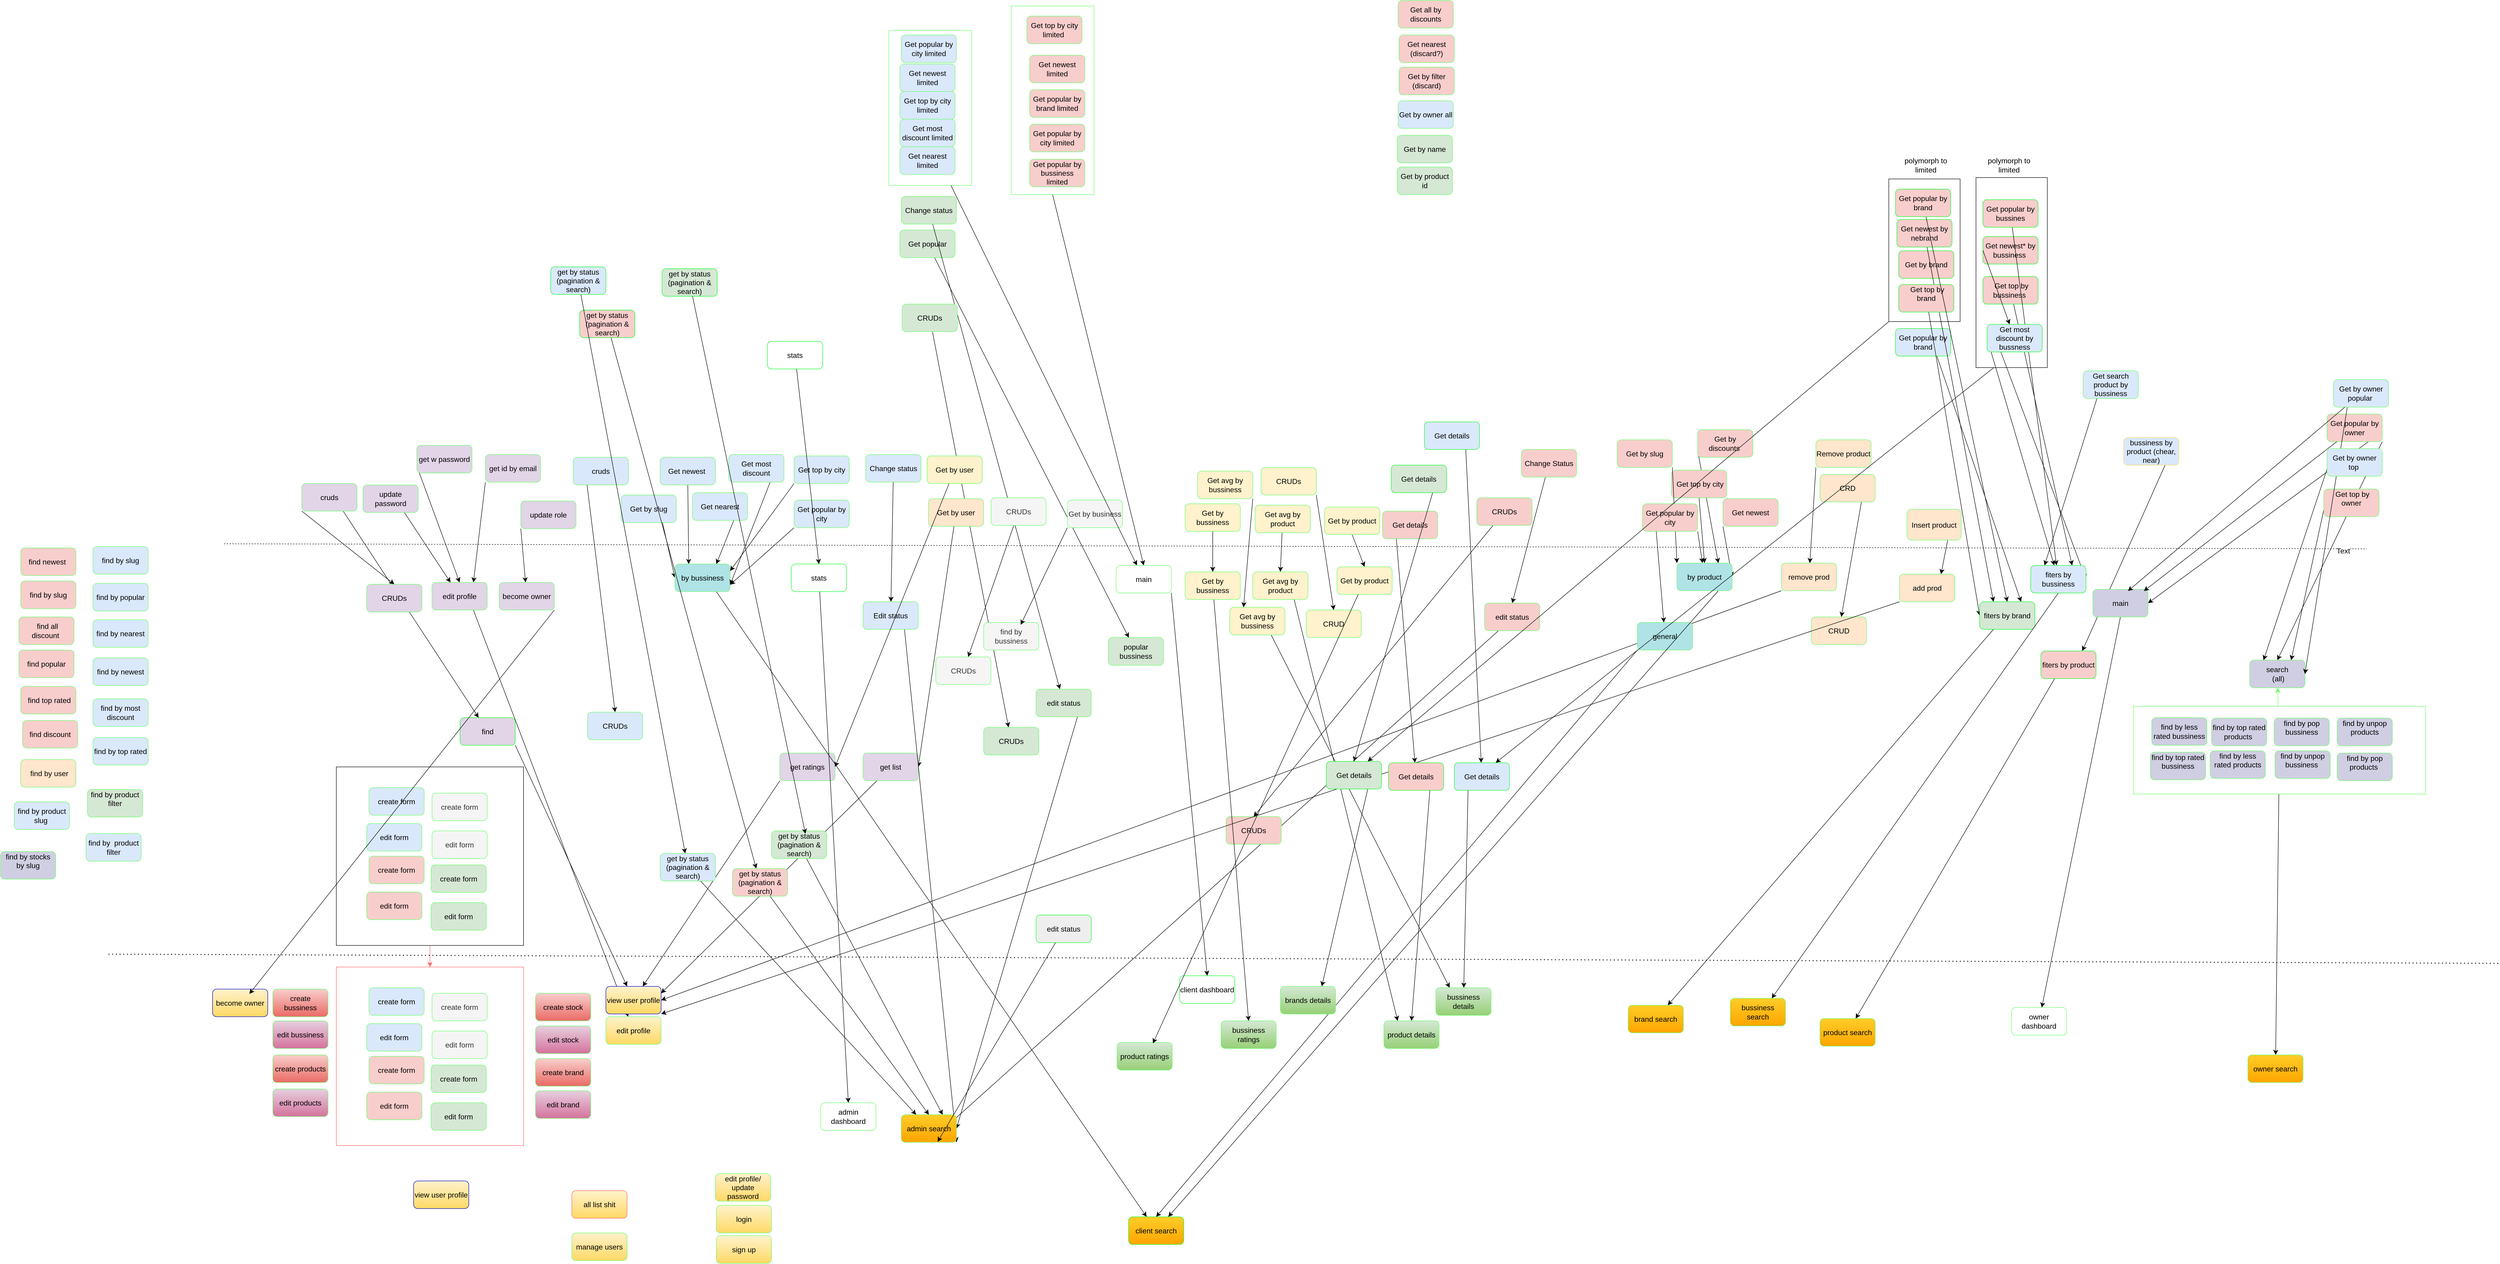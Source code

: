 <mxfile version="26.0.16">
  <diagram name="Página-1" id="JkejbjwRbI5Mm3JxXKyr">
    <mxGraphModel dx="3763" dy="1420" grid="0" gridSize="10" guides="1" tooltips="1" connect="1" arrows="1" fold="1" page="0" pageScale="1" pageWidth="827" pageHeight="1169" math="0" shadow="0">
      <root>
        <mxCell id="0" />
        <mxCell id="1" parent="0" />
        <mxCell id="NXJJWlPIzXNzET5rZxup-328" style="edgeStyle=none;curved=1;rounded=0;orthogonalLoop=1;jettySize=auto;html=1;exitX=0.25;exitY=1;exitDx=0;exitDy=0;entryX=0.25;entryY=0;entryDx=0;entryDy=0;fontSize=16;startSize=8;endSize=8;" parent="1" source="NXJJWlPIzXNzET5rZxup-1" target="NXJJWlPIzXNzET5rZxup-317" edge="1">
          <mxGeometry relative="1" as="geometry" />
        </mxCell>
        <mxCell id="NXJJWlPIzXNzET5rZxup-1" value="Get search product by bussiness" style="rounded=1;whiteSpace=wrap;html=1;fillColor=#dae8fc;strokeColor=#66FF66;fontSize=16;" parent="1" vertex="1">
          <mxGeometry x="2160" y="484" width="120" height="60" as="geometry" />
        </mxCell>
        <mxCell id="NXJJWlPIzXNzET5rZxup-264" style="edgeStyle=none;curved=1;rounded=0;orthogonalLoop=1;jettySize=auto;html=1;exitX=0.75;exitY=1;exitDx=0;exitDy=0;fontSize=16;startSize=8;endSize=8;" parent="1" source="NXJJWlPIzXNzET5rZxup-41" target="NXJJWlPIzXNzET5rZxup-91" edge="1">
          <mxGeometry relative="1" as="geometry" />
        </mxCell>
        <mxCell id="NXJJWlPIzXNzET5rZxup-41" value="update password" style="rounded=1;whiteSpace=wrap;html=1;fillColor=#e1d5e7;strokeColor=#66FF66;fontSize=16;" parent="1" vertex="1">
          <mxGeometry x="-1579" y="732" width="120" height="60" as="geometry" />
        </mxCell>
        <mxCell id="NXJJWlPIzXNzET5rZxup-266" style="edgeStyle=none;curved=1;rounded=0;orthogonalLoop=1;jettySize=auto;html=1;exitX=0;exitY=0.75;exitDx=0;exitDy=0;entryX=0.5;entryY=0;entryDx=0;entryDy=0;fontSize=16;startSize=8;endSize=8;" parent="1" source="NXJJWlPIzXNzET5rZxup-42" target="NXJJWlPIzXNzET5rZxup-91" edge="1">
          <mxGeometry relative="1" as="geometry" />
        </mxCell>
        <mxCell id="NXJJWlPIzXNzET5rZxup-42" value="get w password" style="rounded=1;whiteSpace=wrap;html=1;fillColor=#e1d5e7;strokeColor=#66FF66;fontSize=16;" parent="1" vertex="1">
          <mxGeometry x="-1462" y="646" width="120" height="60" as="geometry" />
        </mxCell>
        <mxCell id="NXJJWlPIzXNzET5rZxup-267" style="edgeStyle=none;curved=1;rounded=0;orthogonalLoop=1;jettySize=auto;html=1;exitX=0;exitY=1;exitDx=0;exitDy=0;fontSize=16;startSize=8;endSize=8;" parent="1" source="NXJJWlPIzXNzET5rZxup-43" target="NXJJWlPIzXNzET5rZxup-92" edge="1">
          <mxGeometry relative="1" as="geometry" />
        </mxCell>
        <mxCell id="NXJJWlPIzXNzET5rZxup-43" value="update role" style="rounded=1;whiteSpace=wrap;html=1;fillColor=#e1d5e7;strokeColor=#66FF66;fontSize=16;" parent="1" vertex="1">
          <mxGeometry x="-1236" y="767" width="120" height="60" as="geometry" />
        </mxCell>
        <mxCell id="NXJJWlPIzXNzET5rZxup-268" style="edgeStyle=none;curved=1;rounded=0;orthogonalLoop=1;jettySize=auto;html=1;exitX=0;exitY=1;exitDx=0;exitDy=0;entryX=0.75;entryY=0;entryDx=0;entryDy=0;fontSize=16;startSize=8;endSize=8;" parent="1" source="NXJJWlPIzXNzET5rZxup-44" target="NXJJWlPIzXNzET5rZxup-91" edge="1">
          <mxGeometry relative="1" as="geometry" />
        </mxCell>
        <mxCell id="NXJJWlPIzXNzET5rZxup-44" value="get id by email" style="rounded=1;whiteSpace=wrap;html=1;fillColor=#e1d5e7;strokeColor=#66FF66;fontSize=16;" parent="1" vertex="1">
          <mxGeometry x="-1313" y="666" width="120" height="60" as="geometry" />
        </mxCell>
        <mxCell id="NXJJWlPIzXNzET5rZxup-265" style="edgeStyle=none;curved=1;rounded=0;orthogonalLoop=1;jettySize=auto;html=1;exitX=0;exitY=1;exitDx=0;exitDy=0;entryX=0.5;entryY=0;entryDx=0;entryDy=0;fontSize=16;startSize=8;endSize=8;" parent="1" source="NXJJWlPIzXNzET5rZxup-45" target="NXJJWlPIzXNzET5rZxup-93" edge="1">
          <mxGeometry relative="1" as="geometry" />
        </mxCell>
        <mxCell id="NXJJWlPIzXNzET5rZxup-397" style="edgeStyle=none;curved=1;rounded=0;orthogonalLoop=1;jettySize=auto;html=1;exitX=0.75;exitY=1;exitDx=0;exitDy=0;fontSize=12;startSize=8;endSize=8;" parent="1" source="NXJJWlPIzXNzET5rZxup-45" target="NXJJWlPIzXNzET5rZxup-394" edge="1">
          <mxGeometry relative="1" as="geometry" />
        </mxCell>
        <mxCell id="NXJJWlPIzXNzET5rZxup-45" value="cruds" style="rounded=1;whiteSpace=wrap;html=1;fillColor=#e1d5e7;strokeColor=#66FF66;fontSize=16;" parent="1" vertex="1">
          <mxGeometry x="-1712" y="729" width="120" height="60" as="geometry" />
        </mxCell>
        <mxCell id="NXJJWlPIzXNzET5rZxup-241" style="edgeStyle=none;curved=1;rounded=0;orthogonalLoop=1;jettySize=auto;html=1;exitX=0.5;exitY=1;exitDx=0;exitDy=0;entryX=0.25;entryY=0;entryDx=0;entryDy=0;fontSize=16;startSize=8;endSize=8;" parent="1" source="NXJJWlPIzXNzET5rZxup-46" target="NXJJWlPIzXNzET5rZxup-125" edge="1">
          <mxGeometry relative="1" as="geometry" />
        </mxCell>
        <mxCell id="NXJJWlPIzXNzET5rZxup-46" value="Get newest&amp;nbsp;" style="rounded=1;whiteSpace=wrap;html=1;fillColor=#dae8fc;strokeColor=#66FF66;fontSize=16;" parent="1" vertex="1">
          <mxGeometry x="-933" y="672" width="120" height="60" as="geometry" />
        </mxCell>
        <mxCell id="NXJJWlPIzXNzET5rZxup-331" style="edgeStyle=none;curved=1;rounded=0;orthogonalLoop=1;jettySize=auto;html=1;exitX=0.75;exitY=1;exitDx=0;exitDy=0;entryX=0.75;entryY=0;entryDx=0;entryDy=0;fontSize=16;startSize=8;endSize=8;" parent="1" source="NXJJWlPIzXNzET5rZxup-47" target="NXJJWlPIzXNzET5rZxup-330" edge="1">
          <mxGeometry relative="1" as="geometry" />
        </mxCell>
        <mxCell id="NXJJWlPIzXNzET5rZxup-47" value="bussiness by product (chear, near)" style="rounded=1;whiteSpace=wrap;html=1;fillColor=#dae8fc;strokeColor=#FFD966;fontSize=16;" parent="1" vertex="1">
          <mxGeometry x="2248" y="629" width="120" height="60" as="geometry" />
        </mxCell>
        <mxCell id="NXJJWlPIzXNzET5rZxup-329" style="edgeStyle=none;curved=1;rounded=0;orthogonalLoop=1;jettySize=auto;html=1;exitX=0.25;exitY=1;exitDx=0;exitDy=0;entryX=1;entryY=0.5;entryDx=0;entryDy=0;fontSize=16;startSize=8;endSize=8;" parent="1" source="NXJJWlPIzXNzET5rZxup-49" target="NXJJWlPIzXNzET5rZxup-317" edge="1">
          <mxGeometry relative="1" as="geometry" />
        </mxCell>
        <mxCell id="NXJJWlPIzXNzET5rZxup-50" value="Get nearest limited" style="rounded=1;whiteSpace=wrap;html=1;fillColor=#dae8fc;strokeColor=#66FF66;fontSize=16;" parent="1" vertex="1">
          <mxGeometry x="-412" y="-3" width="120" height="60" as="geometry" />
        </mxCell>
        <mxCell id="NXJJWlPIzXNzET5rZxup-51" value="Get most discount limited" style="rounded=1;whiteSpace=wrap;html=1;fillColor=#dae8fc;strokeColor=#66FF66;fontSize=16;" parent="1" vertex="1">
          <mxGeometry x="-412" y="-63" width="120" height="60" as="geometry" />
        </mxCell>
        <mxCell id="NXJJWlPIzXNzET5rZxup-52" value="Get top by city limited" style="rounded=1;whiteSpace=wrap;html=1;fillColor=#dae8fc;strokeColor=#66FF66;fontSize=16;" parent="1" vertex="1">
          <mxGeometry x="-412" y="-123" width="120" height="60" as="geometry" />
        </mxCell>
        <mxCell id="NXJJWlPIzXNzET5rZxup-53" value="Get popular by city limited" style="rounded=1;whiteSpace=wrap;html=1;fillColor=#dae8fc;strokeColor=#66FF66;fontSize=16;" parent="1" vertex="1">
          <mxGeometry x="-409" y="-246" width="120" height="60" as="geometry" />
        </mxCell>
        <mxCell id="NXJJWlPIzXNzET5rZxup-327" style="edgeStyle=none;curved=1;rounded=0;orthogonalLoop=1;jettySize=auto;html=1;exitX=0.75;exitY=1;exitDx=0;exitDy=0;entryX=0.75;entryY=0;entryDx=0;entryDy=0;fontSize=16;startSize=8;endSize=8;" parent="1" source="NXJJWlPIzXNzET5rZxup-54" target="NXJJWlPIzXNzET5rZxup-315" edge="1">
          <mxGeometry relative="1" as="geometry" />
        </mxCell>
        <mxCell id="NXJJWlPIzXNzET5rZxup-54" value="Get popular by brand" style="rounded=1;whiteSpace=wrap;html=1;fillColor=#dae8fc;strokeColor=#0AFF23;fontSize=16;" parent="1" vertex="1">
          <mxGeometry x="1752" y="392" width="120" height="60" as="geometry" />
        </mxCell>
        <mxCell id="NXJJWlPIzXNzET5rZxup-238" style="edgeStyle=none;curved=1;rounded=0;orthogonalLoop=1;jettySize=auto;html=1;exitX=0.75;exitY=1;exitDx=0;exitDy=0;entryX=0;entryY=0.5;entryDx=0;entryDy=0;fontSize=16;startSize=8;endSize=8;" parent="1" source="NXJJWlPIzXNzET5rZxup-55" target="NXJJWlPIzXNzET5rZxup-125" edge="1">
          <mxGeometry relative="1" as="geometry" />
        </mxCell>
        <mxCell id="NXJJWlPIzXNzET5rZxup-55" value="Get by slug" style="rounded=1;whiteSpace=wrap;html=1;fillColor=#dae8fc;strokeColor=#66FF66;fontSize=16;" parent="1" vertex="1">
          <mxGeometry x="-1018" y="754" width="120" height="60" as="geometry" />
        </mxCell>
        <mxCell id="NXJJWlPIzXNzET5rZxup-217" style="edgeStyle=none;curved=1;rounded=0;orthogonalLoop=1;jettySize=auto;html=1;fontSize=16;startSize=8;endSize=8;" parent="1" source="NXJJWlPIzXNzET5rZxup-56" target="NXJJWlPIzXNzET5rZxup-96" edge="1">
          <mxGeometry relative="1" as="geometry" />
        </mxCell>
        <mxCell id="NXJJWlPIzXNzET5rZxup-56" value="Change status" style="rounded=1;whiteSpace=wrap;html=1;fillColor=#dae8fc;strokeColor=#66FF66;fontSize=16;" parent="1" vertex="1">
          <mxGeometry x="-486" y="666" width="120" height="60" as="geometry" />
        </mxCell>
        <mxCell id="NXJJWlPIzXNzET5rZxup-242" style="edgeStyle=none;curved=1;rounded=0;orthogonalLoop=1;jettySize=auto;html=1;exitX=0.25;exitY=1;exitDx=0;exitDy=0;fontSize=16;startSize=8;endSize=8;entryX=0.5;entryY=0;entryDx=0;entryDy=0;" parent="1" source="NXJJWlPIzXNzET5rZxup-57" target="NXJJWlPIzXNzET5rZxup-97" edge="1">
          <mxGeometry relative="1" as="geometry">
            <mxPoint x="-1018" y="956" as="targetPoint" />
          </mxGeometry>
        </mxCell>
        <mxCell id="NXJJWlPIzXNzET5rZxup-57" value="cruds" style="rounded=1;whiteSpace=wrap;html=1;fillColor=#dae8fc;strokeColor=#66FF66;fontSize=16;" parent="1" vertex="1">
          <mxGeometry x="-1122" y="672" width="120" height="60" as="geometry" />
        </mxCell>
        <mxCell id="NXJJWlPIzXNzET5rZxup-58" value="Get by product id" style="rounded=1;whiteSpace=wrap;html=1;fillColor=#d5e8d4;strokeColor=#66FF66;fontSize=16;" parent="1" vertex="1">
          <mxGeometry x="669" y="41" width="120" height="60" as="geometry" />
        </mxCell>
        <mxCell id="NXJJWlPIzXNzET5rZxup-228" style="edgeStyle=none;curved=1;rounded=0;orthogonalLoop=1;jettySize=auto;html=1;fontSize=16;startSize=8;endSize=8;" parent="1" source="NXJJWlPIzXNzET5rZxup-59" target="NXJJWlPIzXNzET5rZxup-99" edge="1">
          <mxGeometry relative="1" as="geometry" />
        </mxCell>
        <mxCell id="NXJJWlPIzXNzET5rZxup-59" value="Get popular" style="rounded=1;whiteSpace=wrap;html=1;fillColor=#d5e8d4;strokeColor=#66FF66;fontSize=16;" parent="1" vertex="1">
          <mxGeometry x="-412" y="178" width="120" height="60" as="geometry" />
        </mxCell>
        <mxCell id="NXJJWlPIzXNzET5rZxup-60" value="Get by name" style="rounded=1;whiteSpace=wrap;html=1;fillColor=#d5e8d4;strokeColor=#66FF66;fontSize=16;" parent="1" vertex="1">
          <mxGeometry x="669" y="-28" width="120" height="60" as="geometry" />
        </mxCell>
        <mxCell id="NXJJWlPIzXNzET5rZxup-229" style="edgeStyle=none;curved=1;rounded=0;orthogonalLoop=1;jettySize=auto;html=1;fontSize=16;startSize=8;endSize=8;" parent="1" source="NXJJWlPIzXNzET5rZxup-61" target="NXJJWlPIzXNzET5rZxup-101" edge="1">
          <mxGeometry relative="1" as="geometry" />
        </mxCell>
        <mxCell id="NXJJWlPIzXNzET5rZxup-61" value="Change status" style="rounded=1;whiteSpace=wrap;html=1;fillColor=#d5e8d4;strokeColor=#66FF66;fontSize=16;" parent="1" vertex="1">
          <mxGeometry x="-409" y="105" width="120" height="60" as="geometry" />
        </mxCell>
        <mxCell id="NXJJWlPIzXNzET5rZxup-227" style="edgeStyle=none;curved=1;rounded=0;orthogonalLoop=1;jettySize=auto;html=1;fontSize=16;startSize=8;endSize=8;" parent="1" source="NXJJWlPIzXNzET5rZxup-62" target="NXJJWlPIzXNzET5rZxup-102" edge="1">
          <mxGeometry relative="1" as="geometry" />
        </mxCell>
        <mxCell id="NXJJWlPIzXNzET5rZxup-62" value="CRUDs" style="rounded=1;whiteSpace=wrap;html=1;fillColor=#d5e8d4;strokeColor=#66FF66;fontSize=16;" parent="1" vertex="1">
          <mxGeometry x="-407" y="339" width="120" height="60" as="geometry" />
        </mxCell>
        <mxCell id="NXJJWlPIzXNzET5rZxup-271" style="edgeStyle=none;curved=1;rounded=0;orthogonalLoop=1;jettySize=auto;html=1;exitX=0.75;exitY=1;exitDx=0;exitDy=0;entryX=0.75;entryY=0;entryDx=0;entryDy=0;fontSize=16;startSize=8;endSize=8;labelBorderColor=none;" parent="1" source="NXJJWlPIzXNzET5rZxup-63" target="NXJJWlPIzXNzET5rZxup-121" edge="1">
          <mxGeometry relative="1" as="geometry" />
        </mxCell>
        <mxCell id="NXJJWlPIzXNzET5rZxup-63" value="Insert product" style="rounded=1;whiteSpace=wrap;html=1;fillColor=#ffe6cc;strokeColor=#66FF66;fontSize=16;" parent="1" vertex="1">
          <mxGeometry x="1777" y="785" width="118" height="67" as="geometry" />
        </mxCell>
        <mxCell id="NXJJWlPIzXNzET5rZxup-64" value="Get nearest (discard?)" style="rounded=1;whiteSpace=wrap;html=1;fillColor=#f8cecc;strokeColor=#66FF66;fontSize=16;" parent="1" vertex="1">
          <mxGeometry x="673" y="-246" width="120" height="60" as="geometry" />
        </mxCell>
        <mxCell id="NXJJWlPIzXNzET5rZxup-65" value="Get all by discounts" style="rounded=1;whiteSpace=wrap;html=1;fillColor=#f8cecc;strokeColor=#66FF66;fontSize=16;" parent="1" vertex="1">
          <mxGeometry x="671" y="-321" width="120" height="60" as="geometry" />
        </mxCell>
        <mxCell id="NXJJWlPIzXNzET5rZxup-249" style="edgeStyle=none;curved=1;rounded=0;orthogonalLoop=1;jettySize=auto;html=1;exitX=0;exitY=0.75;exitDx=0;exitDy=0;entryX=0.75;entryY=0;entryDx=0;entryDy=0;fontSize=16;startSize=8;endSize=8;" parent="1" source="NXJJWlPIzXNzET5rZxup-66" target="NXJJWlPIzXNzET5rZxup-175" edge="1">
          <mxGeometry relative="1" as="geometry" />
        </mxCell>
        <mxCell id="NXJJWlPIzXNzET5rZxup-66" value="Get by discounts&amp;nbsp;" style="rounded=1;whiteSpace=wrap;html=1;fillColor=#f8cecc;strokeColor=#66FF66;fontSize=16;" parent="1" vertex="1">
          <mxGeometry x="1322" y="612" width="120" height="60" as="geometry" />
        </mxCell>
        <mxCell id="NXJJWlPIzXNzET5rZxup-67" value="Get by filter (discard)" style="rounded=1;whiteSpace=wrap;html=1;fillColor=#f8cecc;strokeColor=#66FF66;fontSize=16;" parent="1" vertex="1">
          <mxGeometry x="673" y="-176" width="120" height="60" as="geometry" />
        </mxCell>
        <mxCell id="NXJJWlPIzXNzET5rZxup-68" value="Get by brand" style="rounded=1;whiteSpace=wrap;html=1;fillColor=#f8cecc;strokeColor=#0AFF23;fontSize=16;" parent="1" vertex="1">
          <mxGeometry x="1759" y="223.0" width="120" height="60" as="geometry" />
        </mxCell>
        <mxCell id="NXJJWlPIzXNzET5rZxup-339" style="edgeStyle=none;curved=1;rounded=0;orthogonalLoop=1;jettySize=auto;html=1;exitX=0.25;exitY=1;exitDx=0;exitDy=0;fontSize=16;startSize=8;endSize=8;" parent="1" source="NXJJWlPIzXNzET5rZxup-69" target="NXJJWlPIzXNzET5rZxup-334" edge="1">
          <mxGeometry relative="1" as="geometry" />
        </mxCell>
        <mxCell id="NXJJWlPIzXNzET5rZxup-69" value="Get details" style="rounded=1;whiteSpace=wrap;html=1;fillColor=#f8cecc;strokeColor=#66FF66;fontSize=16;" parent="1" vertex="1">
          <mxGeometry x="637" y="789" width="120" height="60" as="geometry" />
        </mxCell>
        <mxCell id="NXJJWlPIzXNzET5rZxup-326" style="edgeStyle=none;curved=1;rounded=0;orthogonalLoop=1;jettySize=auto;html=1;exitX=0;exitY=0.5;exitDx=0;exitDy=0;fontSize=16;startSize=8;endSize=8;" parent="1" source="NXJJWlPIzXNzET5rZxup-49" target="NXJJWlPIzXNzET5rZxup-317" edge="1">
          <mxGeometry relative="1" as="geometry" />
        </mxCell>
        <mxCell id="NXJJWlPIzXNzET5rZxup-70" value="Get newest* by bussiness&amp;nbsp;" style="rounded=1;whiteSpace=wrap;html=1;fillColor=#f8cecc;strokeColor=#0AFF23;fontSize=16;" parent="1" vertex="1">
          <mxGeometry x="1942" y="192" width="120" height="60" as="geometry" />
        </mxCell>
        <mxCell id="NXJJWlPIzXNzET5rZxup-250" style="edgeStyle=none;curved=1;rounded=0;orthogonalLoop=1;jettySize=auto;html=1;exitX=0.5;exitY=1;exitDx=0;exitDy=0;entryX=0.5;entryY=0;entryDx=0;entryDy=0;fontSize=16;startSize=8;endSize=8;" parent="1" source="NXJJWlPIzXNzET5rZxup-71" target="NXJJWlPIzXNzET5rZxup-175" edge="1">
          <mxGeometry relative="1" as="geometry" />
        </mxCell>
        <mxCell id="NXJJWlPIzXNzET5rZxup-71" value="&lt;div&gt;&amp;nbsp;Get top by city&lt;/div&gt;" style="rounded=1;whiteSpace=wrap;html=1;fillColor=#f8cecc;strokeColor=#66FF66;fontSize=16;" parent="1" vertex="1">
          <mxGeometry x="1265" y="700" width="120" height="60" as="geometry" />
        </mxCell>
        <mxCell id="NXJJWlPIzXNzET5rZxup-288" style="edgeStyle=none;curved=1;rounded=0;orthogonalLoop=1;jettySize=auto;html=1;exitX=1;exitY=1;exitDx=0;exitDy=0;entryX=0.5;entryY=0;entryDx=0;entryDy=0;fontSize=16;startSize=8;endSize=8;" parent="1" source="NXJJWlPIzXNzET5rZxup-72" target="NXJJWlPIzXNzET5rZxup-128" edge="1">
          <mxGeometry relative="1" as="geometry" />
        </mxCell>
        <mxCell id="NXJJWlPIzXNzET5rZxup-294" style="edgeStyle=none;curved=1;rounded=0;orthogonalLoop=1;jettySize=auto;html=1;exitX=0.75;exitY=1;exitDx=0;exitDy=0;entryX=1;entryY=0.5;entryDx=0;entryDy=0;fontSize=16;startSize=8;endSize=8;" parent="1" source="NXJJWlPIzXNzET5rZxup-72" target="NXJJWlPIzXNzET5rZxup-129" edge="1">
          <mxGeometry relative="1" as="geometry" />
        </mxCell>
        <mxCell id="NXJJWlPIzXNzET5rZxup-72" value="Get popular by owner" style="rounded=1;whiteSpace=wrap;html=1;fillColor=#f8cecc;strokeColor=#66FF66;fontSize=16;" parent="1" vertex="1">
          <mxGeometry x="2690" y="578" width="120" height="60" as="geometry" />
        </mxCell>
        <mxCell id="NXJJWlPIzXNzET5rZxup-252" style="edgeStyle=none;curved=1;rounded=0;orthogonalLoop=1;jettySize=auto;html=1;exitX=1;exitY=1;exitDx=0;exitDy=0;entryX=0;entryY=0;entryDx=0;entryDy=0;fontSize=16;startSize=8;endSize=8;" parent="1" source="NXJJWlPIzXNzET5rZxup-73" target="NXJJWlPIzXNzET5rZxup-175" edge="1">
          <mxGeometry relative="1" as="geometry" />
        </mxCell>
        <mxCell id="NXJJWlPIzXNzET5rZxup-73" value="Get by slug" style="rounded=1;whiteSpace=wrap;html=1;fillColor=#f8cecc;strokeColor=#66FF66;fontSize=16;" parent="1" vertex="1">
          <mxGeometry x="1147" y="634" width="120" height="60" as="geometry" />
        </mxCell>
        <mxCell id="NXJJWlPIzXNzET5rZxup-253" style="edgeStyle=none;curved=1;rounded=0;orthogonalLoop=1;jettySize=auto;html=1;entryX=0.5;entryY=0;entryDx=0;entryDy=0;fontSize=16;startSize=8;endSize=8;" parent="1" source="NXJJWlPIzXNzET5rZxup-74" target="NXJJWlPIzXNzET5rZxup-109" edge="1">
          <mxGeometry relative="1" as="geometry" />
        </mxCell>
        <mxCell id="NXJJWlPIzXNzET5rZxup-74" value="Change Status" style="rounded=1;whiteSpace=wrap;html=1;fillColor=#f8cecc;strokeColor=#66FF66;fontSize=16;" parent="1" vertex="1">
          <mxGeometry x="939" y="655" width="120" height="60" as="geometry" />
        </mxCell>
        <mxCell id="NXJJWlPIzXNzET5rZxup-247" style="edgeStyle=none;curved=1;rounded=0;orthogonalLoop=1;jettySize=auto;html=1;entryX=0.5;entryY=0;entryDx=0;entryDy=0;fontSize=16;startSize=8;endSize=8;" parent="1" source="NXJJWlPIzXNzET5rZxup-75" target="NXJJWlPIzXNzET5rZxup-110" edge="1">
          <mxGeometry relative="1" as="geometry" />
        </mxCell>
        <mxCell id="NXJJWlPIzXNzET5rZxup-75" value="CRUDs" style="rounded=1;whiteSpace=wrap;html=1;fillColor=#f8cecc;strokeColor=#66FF66;fontSize=16;" parent="1" vertex="1">
          <mxGeometry x="842" y="760" width="120" height="60" as="geometry" />
        </mxCell>
        <mxCell id="NXJJWlPIzXNzET5rZxup-256" style="edgeStyle=none;curved=1;rounded=0;orthogonalLoop=1;jettySize=auto;html=1;exitX=1;exitY=1;exitDx=0;exitDy=0;entryX=0.25;entryY=0;entryDx=0;entryDy=0;fontSize=16;startSize=8;endSize=8;" parent="1" source="NXJJWlPIzXNzET5rZxup-76" target="NXJJWlPIzXNzET5rZxup-170" edge="1">
          <mxGeometry relative="1" as="geometry" />
        </mxCell>
        <mxCell id="NXJJWlPIzXNzET5rZxup-76" value="Get avg by bussiness" style="rounded=1;whiteSpace=wrap;html=1;fillColor=#fff2cc;strokeColor=#66FF66;fontSize=16;" parent="1" vertex="1">
          <mxGeometry x="235" y="702" width="120" height="60" as="geometry" />
        </mxCell>
        <mxCell id="NXJJWlPIzXNzET5rZxup-255" style="edgeStyle=none;curved=1;rounded=0;orthogonalLoop=1;jettySize=auto;html=1;fontSize=16;startSize=8;endSize=8;labelBorderColor=none;" parent="1" source="NXJJWlPIzXNzET5rZxup-77" target="NXJJWlPIzXNzET5rZxup-171" edge="1">
          <mxGeometry relative="1" as="geometry" />
        </mxCell>
        <mxCell id="NXJJWlPIzXNzET5rZxup-77" value="Get by bussiness" style="rounded=1;whiteSpace=wrap;html=1;fillColor=#fff2cc;strokeColor=#66FF66;fontSize=16;" parent="1" vertex="1">
          <mxGeometry x="208" y="773" width="120" height="60" as="geometry" />
        </mxCell>
        <mxCell id="NXJJWlPIzXNzET5rZxup-258" style="edgeStyle=none;curved=1;rounded=0;orthogonalLoop=1;jettySize=auto;html=1;exitX=1;exitY=1;exitDx=0;exitDy=0;entryX=0.5;entryY=0;entryDx=0;entryDy=0;fontSize=16;startSize=8;endSize=8;" parent="1" source="NXJJWlPIzXNzET5rZxup-78" target="NXJJWlPIzXNzET5rZxup-113" edge="1">
          <mxGeometry relative="1" as="geometry" />
        </mxCell>
        <mxCell id="NXJJWlPIzXNzET5rZxup-78" value="CRUDs" style="rounded=1;whiteSpace=wrap;html=1;fillColor=#fff2cc;strokeColor=#66FF66;fontSize=16;" parent="1" vertex="1">
          <mxGeometry x="373" y="694" width="120" height="60" as="geometry" />
        </mxCell>
        <mxCell id="NXJJWlPIzXNzET5rZxup-205" style="edgeStyle=none;curved=1;rounded=0;orthogonalLoop=1;jettySize=auto;html=1;entryX=1;entryY=0.5;entryDx=0;entryDy=0;fontSize=16;startSize=8;endSize=8;" parent="1" source="NXJJWlPIzXNzET5rZxup-79" target="NXJJWlPIzXNzET5rZxup-90" edge="1">
          <mxGeometry relative="1" as="geometry" />
        </mxCell>
        <mxCell id="NXJJWlPIzXNzET5rZxup-79" value="Get by user" style="rounded=1;whiteSpace=wrap;html=1;fillColor=#ffe6cc;strokeColor=#66FF66;fontSize=16;" parent="1" vertex="1">
          <mxGeometry x="-350" y="762" width="120" height="60" as="geometry" />
        </mxCell>
        <mxCell id="NXJJWlPIzXNzET5rZxup-270" style="edgeStyle=none;curved=1;rounded=0;orthogonalLoop=1;jettySize=auto;html=1;exitX=0.75;exitY=1;exitDx=0;exitDy=0;fontSize=16;startSize=8;endSize=8;" parent="1" source="NXJJWlPIzXNzET5rZxup-81" target="NXJJWlPIzXNzET5rZxup-120" edge="1">
          <mxGeometry relative="1" as="geometry" />
        </mxCell>
        <mxCell id="NXJJWlPIzXNzET5rZxup-81" value="CRD" style="rounded=1;whiteSpace=wrap;html=1;fillColor=#ffe6cc;strokeColor=#66FF66;fontSize=16;" parent="1" vertex="1">
          <mxGeometry x="1588" y="709" width="120" height="60" as="geometry" />
        </mxCell>
        <mxCell id="NXJJWlPIzXNzET5rZxup-272" style="edgeStyle=none;curved=1;rounded=0;orthogonalLoop=1;jettySize=auto;html=1;exitX=0;exitY=1;exitDx=0;exitDy=0;fontSize=16;startSize=8;endSize=8;" parent="1" source="NXJJWlPIzXNzET5rZxup-82" target="NXJJWlPIzXNzET5rZxup-116" edge="1">
          <mxGeometry relative="1" as="geometry" />
        </mxCell>
        <mxCell id="NXJJWlPIzXNzET5rZxup-82" value="Remove product" style="rounded=1;whiteSpace=wrap;html=1;fillColor=#ffe6cc;strokeColor=#66FF66;fontSize=16;" parent="1" vertex="1">
          <mxGeometry x="1579" y="634" width="120" height="60" as="geometry" />
        </mxCell>
        <mxCell id="NXJJWlPIzXNzET5rZxup-83" value="Get by business" style="rounded=1;whiteSpace=wrap;html=1;fillColor=#f5f5f5;strokeColor=#66FF66;fontSize=16;fontColor=#333333;" parent="1" vertex="1">
          <mxGeometry x="-48" y="765" width="120" height="60" as="geometry" />
        </mxCell>
        <mxCell id="NXJJWlPIzXNzET5rZxup-215" style="edgeStyle=none;curved=1;rounded=0;orthogonalLoop=1;jettySize=auto;html=1;fontSize=16;startSize=8;endSize=8;" parent="1" source="NXJJWlPIzXNzET5rZxup-84" target="NXJJWlPIzXNzET5rZxup-115" edge="1">
          <mxGeometry relative="1" as="geometry" />
        </mxCell>
        <mxCell id="NXJJWlPIzXNzET5rZxup-84" value="CRUDs" style="rounded=1;whiteSpace=wrap;html=1;fillColor=#f5f5f5;strokeColor=#66FF66;fontSize=16;fontColor=#333333;" parent="1" vertex="1">
          <mxGeometry x="-214" y="760" width="120" height="60" as="geometry" />
        </mxCell>
        <mxCell id="NXJJWlPIzXNzET5rZxup-85" value="" style="endArrow=none;dashed=1;html=1;rounded=0;fontSize=16;startSize=8;endSize=8;curved=1;labelBorderColor=none;" parent="1" edge="1">
          <mxGeometry width="50" height="50" relative="1" as="geometry">
            <mxPoint x="-1881" y="860" as="sourcePoint" />
            <mxPoint x="2776" y="871" as="targetPoint" />
          </mxGeometry>
        </mxCell>
        <mxCell id="NXJJWlPIzXNzET5rZxup-216" value="Text" style="edgeLabel;html=1;align=center;verticalAlign=middle;resizable=0;points=[];fontSize=16;labelBorderColor=none;" parent="NXJJWlPIzXNzET5rZxup-85" vertex="1" connectable="0">
          <mxGeometry x="0.978" y="-4" relative="1" as="geometry">
            <mxPoint as="offset" />
          </mxGeometry>
        </mxCell>
        <mxCell id="NXJJWlPIzXNzET5rZxup-400" style="edgeStyle=none;curved=1;rounded=0;orthogonalLoop=1;jettySize=auto;html=1;exitX=0;exitY=1;exitDx=0;exitDy=0;fontSize=12;startSize=8;endSize=8;" parent="1" source="NXJJWlPIzXNzET5rZxup-89" target="NXJJWlPIzXNzET5rZxup-398" edge="1">
          <mxGeometry relative="1" as="geometry" />
        </mxCell>
        <mxCell id="NXJJWlPIzXNzET5rZxup-89" value="get ratings" style="rounded=1;whiteSpace=wrap;html=1;fillColor=#e1d5e7;strokeColor=#66FF66;fontSize=16;labelBorderColor=none;" parent="1" vertex="1">
          <mxGeometry x="-673" y="1315" width="120" height="60" as="geometry" />
        </mxCell>
        <mxCell id="NXJJWlPIzXNzET5rZxup-401" style="edgeStyle=none;curved=1;rounded=0;orthogonalLoop=1;jettySize=auto;html=1;exitX=0.25;exitY=1;exitDx=0;exitDy=0;entryX=1;entryY=0.25;entryDx=0;entryDy=0;fontSize=12;startSize=8;endSize=8;" parent="1" source="NXJJWlPIzXNzET5rZxup-90" target="NXJJWlPIzXNzET5rZxup-398" edge="1">
          <mxGeometry relative="1" as="geometry" />
        </mxCell>
        <mxCell id="NXJJWlPIzXNzET5rZxup-90" value="get list" style="rounded=1;whiteSpace=wrap;html=1;fillColor=#e1d5e7;strokeColor=#66FF66;fontSize=16;labelBorderColor=none;" parent="1" vertex="1">
          <mxGeometry x="-492" y="1315" width="120" height="60" as="geometry" />
        </mxCell>
        <mxCell id="NXJJWlPIzXNzET5rZxup-365" style="edgeStyle=none;curved=1;rounded=0;orthogonalLoop=1;jettySize=auto;html=1;exitX=0.75;exitY=1;exitDx=0;exitDy=0;fontSize=16;startSize=8;endSize=8;" parent="1" source="NXJJWlPIzXNzET5rZxup-91" target="NXJJWlPIzXNzET5rZxup-363" edge="1">
          <mxGeometry relative="1" as="geometry" />
        </mxCell>
        <mxCell id="NXJJWlPIzXNzET5rZxup-91" value="edit profile" style="rounded=1;whiteSpace=wrap;html=1;fillColor=#e1d5e7;strokeColor=#66FF66;fontSize=16;labelBorderColor=none;" parent="1" vertex="1">
          <mxGeometry x="-1429" y="944" width="120" height="60" as="geometry" />
        </mxCell>
        <mxCell id="NXJJWlPIzXNzET5rZxup-92" value="become owner" style="rounded=1;whiteSpace=wrap;html=1;fillColor=#e1d5e7;strokeColor=#66FF66;fontSize=16;labelBorderColor=none;" parent="1" vertex="1">
          <mxGeometry x="-1283" y="944" width="120" height="60" as="geometry" />
        </mxCell>
        <mxCell id="NXJJWlPIzXNzET5rZxup-93" value="CRUDs" style="rounded=1;whiteSpace=wrap;html=1;fillColor=#e1d5e7;strokeColor=#66FF66;fontSize=16;labelBorderColor=none;" parent="1" vertex="1">
          <mxGeometry x="-1571" y="948" width="120" height="60" as="geometry" />
        </mxCell>
        <mxCell id="NXJJWlPIzXNzET5rZxup-94" value="find by&amp;nbsp; product filter" style="rounded=1;whiteSpace=wrap;html=1;fillColor=#dae8fc;strokeColor=#66FF66;fontSize=16;labelBorderColor=none;" parent="1" vertex="1">
          <mxGeometry x="-2181" y="1490" width="120" height="60" as="geometry" />
        </mxCell>
        <mxCell id="NXJJWlPIzXNzET5rZxup-95" value="create form" style="rounded=1;whiteSpace=wrap;html=1;fillColor=#dae8fc;strokeColor=#66FF66;fontSize=16;labelBorderColor=none;" parent="1" vertex="1">
          <mxGeometry x="-1566" y="1390" width="120" height="60" as="geometry" />
        </mxCell>
        <mxCell id="NXJJWlPIzXNzET5rZxup-404" style="edgeStyle=none;curved=1;rounded=0;orthogonalLoop=1;jettySize=auto;html=1;exitX=0.75;exitY=1;exitDx=0;exitDy=0;entryX=1;entryY=1;entryDx=0;entryDy=0;fontSize=12;startSize=8;endSize=8;" parent="1" source="NXJJWlPIzXNzET5rZxup-96" target="NXJJWlPIzXNzET5rZxup-350" edge="1">
          <mxGeometry relative="1" as="geometry" />
        </mxCell>
        <mxCell id="NXJJWlPIzXNzET5rZxup-96" value="Edit status" style="rounded=1;whiteSpace=wrap;html=1;fillColor=#dae8fc;strokeColor=#66FF66;fontSize=16;labelBorderColor=none;" parent="1" vertex="1">
          <mxGeometry x="-492" y="986" width="120" height="60" as="geometry" />
        </mxCell>
        <mxCell id="NXJJWlPIzXNzET5rZxup-97" value="CRUDs" style="rounded=1;whiteSpace=wrap;html=1;fillColor=#dae8fc;strokeColor=#66FF66;fontSize=16;labelBorderColor=none;" parent="1" vertex="1">
          <mxGeometry x="-1091" y="1226" width="120" height="60" as="geometry" />
        </mxCell>
        <mxCell id="NXJJWlPIzXNzET5rZxup-98" value="f&lt;span style=&quot;background-color: initial;&quot;&gt;ind by product filter&lt;/span&gt;&lt;div&gt;&lt;span style=&quot;background-color: initial;&quot;&gt;&lt;br&gt;&lt;/span&gt;&lt;/div&gt;" style="rounded=1;whiteSpace=wrap;html=1;fillColor=#d5e8d4;strokeColor=#66FF66;fontSize=16;labelBorderColor=none;" parent="1" vertex="1">
          <mxGeometry x="-2178" y="1394" width="120" height="60" as="geometry" />
        </mxCell>
        <mxCell id="NXJJWlPIzXNzET5rZxup-99" value="popular bussiness" style="rounded=1;whiteSpace=wrap;html=1;fillColor=#d5e8d4;strokeColor=#66FF66;fontSize=16;labelBorderColor=none;" parent="1" vertex="1">
          <mxGeometry x="41" y="1064" width="120" height="60" as="geometry" />
        </mxCell>
        <mxCell id="NXJJWlPIzXNzET5rZxup-403" style="edgeStyle=none;curved=1;rounded=0;orthogonalLoop=1;jettySize=auto;html=1;exitX=0.75;exitY=1;exitDx=0;exitDy=0;entryX=1;entryY=0.5;entryDx=0;entryDy=0;fontSize=12;startSize=8;endSize=8;" parent="1" source="NXJJWlPIzXNzET5rZxup-101" target="NXJJWlPIzXNzET5rZxup-350" edge="1">
          <mxGeometry relative="1" as="geometry" />
        </mxCell>
        <mxCell id="NXJJWlPIzXNzET5rZxup-101" value="edit status" style="rounded=1;whiteSpace=wrap;html=1;fillColor=#d5e8d4;strokeColor=#66FF66;fontSize=16;labelBorderColor=none;" parent="1" vertex="1">
          <mxGeometry x="-116" y="1176" width="120" height="60" as="geometry" />
        </mxCell>
        <mxCell id="NXJJWlPIzXNzET5rZxup-102" value="CRUDs" style="rounded=1;whiteSpace=wrap;html=1;fillColor=#d5e8d4;strokeColor=#66FF66;fontSize=16;labelBorderColor=none;" parent="1" vertex="1">
          <mxGeometry x="-230" y="1259" width="120" height="60" as="geometry" />
        </mxCell>
        <mxCell id="NXJJWlPIzXNzET5rZxup-107" value="&amp;nbsp;find discount&amp;nbsp;" style="rounded=1;whiteSpace=wrap;html=1;fillColor=#f8cecc;strokeColor=#66FF66;fontSize=16;labelBorderColor=none;" parent="1" vertex="1">
          <mxGeometry x="-2319" y="1244" width="120" height="60" as="geometry" />
        </mxCell>
        <mxCell id="NXJJWlPIzXNzET5rZxup-405" style="edgeStyle=none;curved=1;rounded=0;orthogonalLoop=1;jettySize=auto;html=1;exitX=0.25;exitY=1;exitDx=0;exitDy=0;entryX=0.5;entryY=1;entryDx=0;entryDy=0;fontSize=12;startSize=8;endSize=8;" parent="1" source="NXJJWlPIzXNzET5rZxup-109" target="NXJJWlPIzXNzET5rZxup-350" edge="1">
          <mxGeometry relative="1" as="geometry" />
        </mxCell>
        <mxCell id="NXJJWlPIzXNzET5rZxup-109" value="edit status" style="rounded=1;whiteSpace=wrap;html=1;fillColor=#f8cecc;strokeColor=#66FF66;fontSize=16;labelBorderColor=none;" parent="1" vertex="1">
          <mxGeometry x="859" y="989" width="120" height="60" as="geometry" />
        </mxCell>
        <mxCell id="NXJJWlPIzXNzET5rZxup-110" value="CRUDs" style="rounded=1;whiteSpace=wrap;html=1;fillColor=#f8cecc;strokeColor=#66FF66;fontSize=16;labelBorderColor=none;" parent="1" vertex="1">
          <mxGeometry x="297" y="1453" width="120" height="60" as="geometry" />
        </mxCell>
        <mxCell id="NXJJWlPIzXNzET5rZxup-111" value="find by bussiness" style="rounded=1;whiteSpace=wrap;html=1;fillColor=#f5f5f5;strokeColor=#66FF66;fontColor=#333333;fontSize=16;labelBorderColor=none;" parent="1" vertex="1">
          <mxGeometry x="-230" y="1031" width="120" height="60" as="geometry" />
        </mxCell>
        <mxCell id="NXJJWlPIzXNzET5rZxup-113" value="CRUD" style="rounded=1;whiteSpace=wrap;html=1;fillColor=#fff2cc;strokeColor=#66FF66;fontSize=16;labelBorderColor=none;" parent="1" vertex="1">
          <mxGeometry x="471" y="1004" width="120" height="60" as="geometry" />
        </mxCell>
        <mxCell id="NXJJWlPIzXNzET5rZxup-115" value="CRUDs" style="rounded=1;whiteSpace=wrap;html=1;fillColor=#f5f5f5;strokeColor=#66FF66;fontColor=#333333;fontSize=16;labelBorderColor=none;" parent="1" vertex="1">
          <mxGeometry x="-334" y="1106" width="120" height="60" as="geometry" />
        </mxCell>
        <mxCell id="QpYXfKqDC9RKlLKm9F4h-5" style="edgeStyle=none;curved=1;rounded=0;orthogonalLoop=1;jettySize=auto;html=1;exitX=0;exitY=1;exitDx=0;exitDy=0;entryX=1;entryY=0.5;entryDx=0;entryDy=0;fontSize=12;startSize=8;endSize=8;" parent="1" source="NXJJWlPIzXNzET5rZxup-116" target="NXJJWlPIzXNzET5rZxup-398" edge="1">
          <mxGeometry relative="1" as="geometry" />
        </mxCell>
        <mxCell id="NXJJWlPIzXNzET5rZxup-116" value="remove prod" style="rounded=1;whiteSpace=wrap;html=1;fillColor=#ffe6cc;strokeColor=#66FF66;fontSize=16;labelBorderColor=none;" parent="1" vertex="1">
          <mxGeometry x="1504" y="902" width="120" height="60" as="geometry" />
        </mxCell>
        <mxCell id="NXJJWlPIzXNzET5rZxup-120" value="CRUD" style="rounded=1;whiteSpace=wrap;html=1;fillColor=#ffe6cc;strokeColor=#66FF66;fontSize=16;labelBorderColor=none;" parent="1" vertex="1">
          <mxGeometry x="1569" y="1019" width="120" height="60" as="geometry" />
        </mxCell>
        <mxCell id="QpYXfKqDC9RKlLKm9F4h-6" style="edgeStyle=none;curved=1;rounded=0;orthogonalLoop=1;jettySize=auto;html=1;exitX=0;exitY=1;exitDx=0;exitDy=0;entryX=1;entryY=1;entryDx=0;entryDy=0;fontSize=12;startSize=8;endSize=8;" parent="1" source="NXJJWlPIzXNzET5rZxup-121" target="NXJJWlPIzXNzET5rZxup-398" edge="1">
          <mxGeometry relative="1" as="geometry" />
        </mxCell>
        <mxCell id="NXJJWlPIzXNzET5rZxup-121" value="add prod" style="rounded=1;whiteSpace=wrap;html=1;fillColor=#ffe6cc;strokeColor=#66FF66;fontSize=16;labelBorderColor=none;" parent="1" vertex="1">
          <mxGeometry x="1761" y="926" width="120" height="60" as="geometry" />
        </mxCell>
        <mxCell id="NXJJWlPIzXNzET5rZxup-122" value="&amp;nbsp;find by user" style="rounded=1;whiteSpace=wrap;html=1;fillColor=#ffe6cc;strokeColor=#66FF66;fontSize=16;labelBorderColor=none;" parent="1" vertex="1">
          <mxGeometry x="-2323" y="1329" width="120" height="60" as="geometry" />
        </mxCell>
        <mxCell id="NXJJWlPIzXNzET5rZxup-343" style="edgeStyle=none;curved=1;rounded=0;orthogonalLoop=1;jettySize=auto;html=1;exitX=1;exitY=1;exitDx=0;exitDy=0;entryX=0.5;entryY=0;entryDx=0;entryDy=0;fontSize=16;startSize=8;endSize=8;" parent="1" source="NXJJWlPIzXNzET5rZxup-123" target="NXJJWlPIzXNzET5rZxup-188" edge="1">
          <mxGeometry relative="1" as="geometry" />
        </mxCell>
        <mxCell id="NXJJWlPIzXNzET5rZxup-123" value="main" style="rounded=1;whiteSpace=wrap;html=1;fontSize=16;labelBorderColor=none;strokeColor=#66FF66;" parent="1" vertex="1">
          <mxGeometry x="58" y="907" width="120" height="60" as="geometry" />
        </mxCell>
        <mxCell id="NXJJWlPIzXNzET5rZxup-361" style="edgeStyle=none;curved=1;rounded=0;orthogonalLoop=1;jettySize=auto;html=1;exitX=0;exitY=1;exitDx=0;exitDy=0;entryX=0.5;entryY=0;entryDx=0;entryDy=0;fontSize=16;startSize=8;endSize=8;" parent="1" source="NXJJWlPIzXNzET5rZxup-124" target="NXJJWlPIzXNzET5rZxup-348" edge="1">
          <mxGeometry relative="1" as="geometry" />
        </mxCell>
        <mxCell id="NXJJWlPIzXNzET5rZxup-124" value="general" style="rounded=1;whiteSpace=wrap;html=1;fillColor=#b0e3e6;strokeColor=#66FF66;fontSize=16;labelBorderColor=none;" parent="1" vertex="1">
          <mxGeometry x="1191" y="1031" width="120" height="60" as="geometry" />
        </mxCell>
        <mxCell id="NXJJWlPIzXNzET5rZxup-359" style="edgeStyle=none;curved=1;rounded=0;orthogonalLoop=1;jettySize=auto;html=1;exitX=0.75;exitY=1;exitDx=0;exitDy=0;fontSize=16;startSize=8;endSize=8;" parent="1" source="NXJJWlPIzXNzET5rZxup-125" target="NXJJWlPIzXNzET5rZxup-348" edge="1">
          <mxGeometry relative="1" as="geometry" />
        </mxCell>
        <mxCell id="NXJJWlPIzXNzET5rZxup-125" value="by bussiness" style="rounded=1;whiteSpace=wrap;html=1;fillColor=#b0e3e6;strokeColor=#66FF66;fontSize=16;labelBorderColor=none;" parent="1" vertex="1">
          <mxGeometry x="-901" y="904" width="120" height="60" as="geometry" />
        </mxCell>
        <mxCell id="NXJJWlPIzXNzET5rZxup-127" value="&lt;div&gt;find by stocks by slug&lt;/div&gt;&lt;div&gt;&lt;br&gt;&lt;/div&gt;" style="rounded=1;whiteSpace=wrap;html=1;fillColor=#d0cee2;strokeColor=#66FF66;fontSize=16;labelBorderColor=none;" parent="1" vertex="1">
          <mxGeometry x="-2367" y="1529" width="120" height="60" as="geometry" />
        </mxCell>
        <mxCell id="NXJJWlPIzXNzET5rZxup-128" value="search&lt;div&gt;&amp;nbsp;(all)&lt;/div&gt;" style="rounded=1;whiteSpace=wrap;html=1;fillColor=#d0cee2;strokeColor=#66FF66;fontSize=16;labelBorderColor=none;" parent="1" vertex="1">
          <mxGeometry x="2522" y="1113" width="120" height="60" as="geometry" />
        </mxCell>
        <mxCell id="NXJJWlPIzXNzET5rZxup-344" style="edgeStyle=none;curved=1;rounded=0;orthogonalLoop=1;jettySize=auto;html=1;exitX=0.5;exitY=1;exitDx=0;exitDy=0;fontSize=16;startSize=8;endSize=8;" parent="1" source="NXJJWlPIzXNzET5rZxup-129" target="NXJJWlPIzXNzET5rZxup-187" edge="1">
          <mxGeometry relative="1" as="geometry" />
        </mxCell>
        <mxCell id="NXJJWlPIzXNzET5rZxup-129" value="main" style="rounded=1;whiteSpace=wrap;html=1;fillColor=#d0cee2;strokeColor=#66FF66;fontSize=16;labelBorderColor=none;" parent="1" vertex="1">
          <mxGeometry x="2181" y="959" width="120" height="60" as="geometry" />
        </mxCell>
        <mxCell id="NXJJWlPIzXNzET5rZxup-243" style="edgeStyle=none;curved=1;rounded=0;orthogonalLoop=1;jettySize=auto;html=1;exitX=0;exitY=1;exitDx=0;exitDy=0;entryX=1;entryY=0.25;entryDx=0;entryDy=0;fontSize=16;startSize=8;endSize=8;" parent="1" source="NXJJWlPIzXNzET5rZxup-130" target="NXJJWlPIzXNzET5rZxup-125" edge="1">
          <mxGeometry relative="1" as="geometry" />
        </mxCell>
        <mxCell id="NXJJWlPIzXNzET5rZxup-130" value="Get top by city" style="rounded=1;whiteSpace=wrap;html=1;fillColor=#dae8fc;strokeColor=#66FF66;fontSize=16;" parent="1" vertex="1">
          <mxGeometry x="-642" y="669" width="120" height="60" as="geometry" />
        </mxCell>
        <mxCell id="NXJJWlPIzXNzET5rZxup-240" style="edgeStyle=none;curved=1;rounded=0;orthogonalLoop=1;jettySize=auto;html=1;exitX=0.75;exitY=1;exitDx=0;exitDy=0;entryX=1;entryY=0.75;entryDx=0;entryDy=0;fontSize=16;startSize=8;endSize=8;" parent="1" source="NXJJWlPIzXNzET5rZxup-131" target="NXJJWlPIzXNzET5rZxup-125" edge="1">
          <mxGeometry relative="1" as="geometry" />
        </mxCell>
        <mxCell id="NXJJWlPIzXNzET5rZxup-131" value="Get most discount" style="rounded=1;whiteSpace=wrap;html=1;fillColor=#dae8fc;strokeColor=#66FF66;fontSize=16;" parent="1" vertex="1">
          <mxGeometry x="-784" y="666" width="120" height="60" as="geometry" />
        </mxCell>
        <mxCell id="NXJJWlPIzXNzET5rZxup-239" style="edgeStyle=none;curved=1;rounded=0;orthogonalLoop=1;jettySize=auto;html=1;exitX=0.75;exitY=1;exitDx=0;exitDy=0;entryX=0.75;entryY=0;entryDx=0;entryDy=0;fontSize=16;startSize=8;endSize=8;" parent="1" source="NXJJWlPIzXNzET5rZxup-132" target="NXJJWlPIzXNzET5rZxup-125" edge="1">
          <mxGeometry relative="1" as="geometry" />
        </mxCell>
        <mxCell id="NXJJWlPIzXNzET5rZxup-132" value="Get nearest" style="rounded=1;whiteSpace=wrap;html=1;fillColor=#dae8fc;strokeColor=#66FF66;fontSize=16;" parent="1" vertex="1">
          <mxGeometry x="-863" y="749" width="120" height="60" as="geometry" />
        </mxCell>
        <mxCell id="NXJJWlPIzXNzET5rZxup-269" style="edgeStyle=none;curved=1;rounded=0;orthogonalLoop=1;jettySize=auto;html=1;exitX=0;exitY=1;exitDx=0;exitDy=0;entryX=1;entryY=0.75;entryDx=0;entryDy=0;fontSize=16;startSize=8;endSize=8;" parent="1" source="NXJJWlPIzXNzET5rZxup-133" target="NXJJWlPIzXNzET5rZxup-125" edge="1">
          <mxGeometry relative="1" as="geometry" />
        </mxCell>
        <mxCell id="NXJJWlPIzXNzET5rZxup-133" value="Get popular by city" style="rounded=1;whiteSpace=wrap;html=1;fillColor=#dae8fc;strokeColor=#66FF66;fontSize=16;" parent="1" vertex="1">
          <mxGeometry x="-642" y="765" width="120" height="60" as="geometry" />
        </mxCell>
        <mxCell id="NXJJWlPIzXNzET5rZxup-321" style="edgeStyle=none;curved=1;rounded=0;orthogonalLoop=1;jettySize=auto;html=1;entryX=0.25;entryY=0;entryDx=0;entryDy=0;fontSize=16;startSize=8;endSize=8;" parent="1" source="NXJJWlPIzXNzET5rZxup-136" target="NXJJWlPIzXNzET5rZxup-315" edge="1">
          <mxGeometry relative="1" as="geometry" />
        </mxCell>
        <mxCell id="NXJJWlPIzXNzET5rZxup-136" value="Get newest by nebrand" style="rounded=1;whiteSpace=wrap;html=1;fillColor=#f8cecc;strokeColor=#0AFF23;fontSize=16;" parent="1" vertex="1">
          <mxGeometry x="1755" y="155" width="120" height="60" as="geometry" />
        </mxCell>
        <mxCell id="NXJJWlPIzXNzET5rZxup-137" value="Get newest limited" style="rounded=1;whiteSpace=wrap;html=1;fillColor=#f8cecc;strokeColor=#66FF66;fontSize=16;" parent="1" vertex="1">
          <mxGeometry x="-130" y="-202" width="120" height="60" as="geometry" />
        </mxCell>
        <mxCell id="NXJJWlPIzXNzET5rZxup-248" style="edgeStyle=none;curved=1;rounded=0;orthogonalLoop=1;jettySize=auto;html=1;exitX=0;exitY=1;exitDx=0;exitDy=0;entryX=1;entryY=0.5;entryDx=0;entryDy=0;fontSize=16;startSize=8;endSize=8;" parent="1" source="NXJJWlPIzXNzET5rZxup-138" target="NXJJWlPIzXNzET5rZxup-175" edge="1">
          <mxGeometry relative="1" as="geometry" />
        </mxCell>
        <mxCell id="NXJJWlPIzXNzET5rZxup-138" value="Get newest" style="rounded=1;whiteSpace=wrap;html=1;fillColor=#f8cecc;strokeColor=#66FF66;fontSize=16;" parent="1" vertex="1">
          <mxGeometry x="1377" y="762" width="120" height="60" as="geometry" />
        </mxCell>
        <mxCell id="NXJJWlPIzXNzET5rZxup-139" value="&lt;div&gt;&amp;nbsp;Get top by city&amp;nbsp; limited&amp;nbsp;&lt;/div&gt;" style="rounded=1;whiteSpace=wrap;html=1;fillColor=#f8cecc;strokeColor=#66FF66;fontSize=16;" parent="1" vertex="1">
          <mxGeometry x="-136" y="-287" width="120" height="60" as="geometry" />
        </mxCell>
        <mxCell id="NXJJWlPIzXNzET5rZxup-318" style="edgeStyle=none;curved=1;rounded=0;orthogonalLoop=1;jettySize=auto;html=1;entryX=0;entryY=0.5;entryDx=0;entryDy=0;fontSize=16;startSize=8;endSize=8;" parent="1" source="NXJJWlPIzXNzET5rZxup-141" target="NXJJWlPIzXNzET5rZxup-315" edge="1">
          <mxGeometry relative="1" as="geometry" />
        </mxCell>
        <mxCell id="NXJJWlPIzXNzET5rZxup-141" value="&lt;div&gt;&amp;nbsp;Get top by brand&lt;/div&gt;&lt;div&gt;&lt;br&gt;&lt;/div&gt;" style="rounded=1;whiteSpace=wrap;html=1;fillColor=#f8cecc;strokeColor=#0AFF23;fontSize=16;" parent="1" vertex="1">
          <mxGeometry x="1759" y="296.33" width="120" height="60" as="geometry" />
        </mxCell>
        <mxCell id="NXJJWlPIzXNzET5rZxup-287" style="edgeStyle=none;curved=1;rounded=0;orthogonalLoop=1;jettySize=auto;html=1;exitX=0;exitY=0.75;exitDx=0;exitDy=0;entryX=0.75;entryY=0;entryDx=0;entryDy=0;fontSize=16;startSize=8;endSize=8;" parent="1" source="NXJJWlPIzXNzET5rZxup-142" target="NXJJWlPIzXNzET5rZxup-128" edge="1">
          <mxGeometry relative="1" as="geometry" />
        </mxCell>
        <mxCell id="NXJJWlPIzXNzET5rZxup-142" value="&lt;div&gt;&amp;nbsp;Get top by owner&lt;/div&gt;&lt;div&gt;&lt;br&gt;&lt;/div&gt;" style="rounded=1;whiteSpace=wrap;html=1;fillColor=#f8cecc;strokeColor=#66FF66;fontSize=16;" parent="1" vertex="1">
          <mxGeometry x="2683" y="741" width="120" height="60" as="geometry" />
        </mxCell>
        <mxCell id="NXJJWlPIzXNzET5rZxup-324" style="edgeStyle=none;curved=1;rounded=0;orthogonalLoop=1;jettySize=auto;html=1;entryX=0.75;entryY=0;entryDx=0;entryDy=0;fontSize=16;startSize=8;endSize=8;" parent="1" source="NXJJWlPIzXNzET5rZxup-143" target="NXJJWlPIzXNzET5rZxup-317" edge="1">
          <mxGeometry relative="1" as="geometry" />
        </mxCell>
        <mxCell id="NXJJWlPIzXNzET5rZxup-143" value="&lt;div&gt;&amp;nbsp;Get top by bussiness&amp;nbsp;&lt;/div&gt;" style="rounded=1;whiteSpace=wrap;html=1;fillColor=#f8cecc;strokeColor=#0AFF23;fontSize=16;" parent="1" vertex="1">
          <mxGeometry x="1942" y="279" width="120" height="60" as="geometry" />
        </mxCell>
        <mxCell id="NXJJWlPIzXNzET5rZxup-322" style="edgeStyle=none;curved=1;rounded=0;orthogonalLoop=1;jettySize=auto;html=1;entryX=0.5;entryY=0;entryDx=0;entryDy=0;fontSize=16;startSize=8;endSize=8;" parent="1" source="NXJJWlPIzXNzET5rZxup-144" target="NXJJWlPIzXNzET5rZxup-315" edge="1">
          <mxGeometry relative="1" as="geometry" />
        </mxCell>
        <mxCell id="NXJJWlPIzXNzET5rZxup-144" value="Get popular by brand" style="rounded=1;whiteSpace=wrap;html=1;fillColor=#f8cecc;strokeColor=#0AFF23;fontSize=16;" parent="1" vertex="1">
          <mxGeometry x="1752" y="89" width="120" height="60" as="geometry" />
        </mxCell>
        <mxCell id="NXJJWlPIzXNzET5rZxup-145" value="Get popular by brand limited" style="rounded=1;whiteSpace=wrap;html=1;fillColor=#f8cecc;strokeColor=#66FF66;fontSize=16;" parent="1" vertex="1">
          <mxGeometry x="-130" y="-127" width="120" height="60" as="geometry" />
        </mxCell>
        <mxCell id="NXJJWlPIzXNzET5rZxup-146" value="Get popular by bussiness limited" style="rounded=1;whiteSpace=wrap;html=1;fillColor=#f8cecc;strokeColor=#66FF66;fontSize=16;" parent="1" vertex="1">
          <mxGeometry x="-130" y="24" width="120" height="60" as="geometry" />
        </mxCell>
        <mxCell id="NXJJWlPIzXNzET5rZxup-325" style="edgeStyle=none;curved=1;rounded=0;orthogonalLoop=1;jettySize=auto;html=1;fontSize=16;startSize=8;endSize=8;" parent="1" source="NXJJWlPIzXNzET5rZxup-147" target="NXJJWlPIzXNzET5rZxup-317" edge="1">
          <mxGeometry relative="1" as="geometry" />
        </mxCell>
        <mxCell id="NXJJWlPIzXNzET5rZxup-147" value="Get popular by bussines" style="rounded=1;whiteSpace=wrap;html=1;fillColor=#f8cecc;strokeColor=#0AFF23;fontSize=16;" parent="1" vertex="1">
          <mxGeometry x="1942" y="112" width="120" height="60" as="geometry" />
        </mxCell>
        <mxCell id="NXJJWlPIzXNzET5rZxup-148" value="Get popular by city limited" style="rounded=1;whiteSpace=wrap;html=1;fillColor=#f8cecc;strokeColor=#66FF66;fontSize=16;" parent="1" vertex="1">
          <mxGeometry x="-130" y="-52" width="120" height="60" as="geometry" />
        </mxCell>
        <mxCell id="NXJJWlPIzXNzET5rZxup-251" style="edgeStyle=none;curved=1;rounded=0;orthogonalLoop=1;jettySize=auto;html=1;exitX=1;exitY=1;exitDx=0;exitDy=0;fontSize=16;startSize=8;endSize=8;labelBorderColor=none;" parent="1" source="NXJJWlPIzXNzET5rZxup-149" target="NXJJWlPIzXNzET5rZxup-175" edge="1">
          <mxGeometry relative="1" as="geometry" />
        </mxCell>
        <mxCell id="NXJJWlPIzXNzET5rZxup-314" style="edgeStyle=none;curved=1;rounded=0;orthogonalLoop=1;jettySize=auto;html=1;exitX=0.25;exitY=1;exitDx=0;exitDy=0;fontSize=16;startSize=8;endSize=8;labelBorderColor=none;" parent="1" source="NXJJWlPIzXNzET5rZxup-149" target="NXJJWlPIzXNzET5rZxup-124" edge="1">
          <mxGeometry relative="1" as="geometry" />
        </mxCell>
        <mxCell id="NXJJWlPIzXNzET5rZxup-149" value="Get popular by city" style="rounded=1;whiteSpace=wrap;html=1;fillColor=#f8cecc;strokeColor=#66FF66;fontSize=16;" parent="1" vertex="1">
          <mxGeometry x="1202" y="773" width="120" height="60" as="geometry" />
        </mxCell>
        <mxCell id="NXJJWlPIzXNzET5rZxup-259" style="edgeStyle=none;curved=1;rounded=0;orthogonalLoop=1;jettySize=auto;html=1;exitX=0.5;exitY=1;exitDx=0;exitDy=0;entryX=0.5;entryY=0;entryDx=0;entryDy=0;fontSize=16;startSize=8;endSize=8;labelBorderColor=none;" parent="1" source="NXJJWlPIzXNzET5rZxup-152" target="NXJJWlPIzXNzET5rZxup-172" edge="1">
          <mxGeometry relative="1" as="geometry" />
        </mxCell>
        <mxCell id="NXJJWlPIzXNzET5rZxup-152" value="Get by product" style="rounded=1;whiteSpace=wrap;html=1;fillColor=#fff2cc;strokeColor=#66FF66;fontSize=16;" parent="1" vertex="1">
          <mxGeometry x="511" y="780" width="120" height="60" as="geometry" />
        </mxCell>
        <mxCell id="NXJJWlPIzXNzET5rZxup-204" style="edgeStyle=none;curved=1;rounded=0;orthogonalLoop=1;jettySize=auto;html=1;entryX=1;entryY=0.5;entryDx=0;entryDy=0;fontSize=16;startSize=8;endSize=8;" parent="1" source="NXJJWlPIzXNzET5rZxup-153" target="NXJJWlPIzXNzET5rZxup-89" edge="1">
          <mxGeometry relative="1" as="geometry" />
        </mxCell>
        <mxCell id="NXJJWlPIzXNzET5rZxup-153" value="Get by user" style="rounded=1;whiteSpace=wrap;html=1;fillColor=#fff2cc;strokeColor=#66FF66;fontSize=16;" parent="1" vertex="1">
          <mxGeometry x="-353" y="669" width="120" height="60" as="geometry" />
        </mxCell>
        <mxCell id="NXJJWlPIzXNzET5rZxup-257" style="edgeStyle=none;curved=1;rounded=0;orthogonalLoop=1;jettySize=auto;html=1;entryX=0.5;entryY=0;entryDx=0;entryDy=0;fontSize=16;startSize=8;endSize=8;labelBorderColor=none;" parent="1" source="NXJJWlPIzXNzET5rZxup-156" target="NXJJWlPIzXNzET5rZxup-173" edge="1">
          <mxGeometry relative="1" as="geometry" />
        </mxCell>
        <mxCell id="NXJJWlPIzXNzET5rZxup-156" value="Get avg by product" style="rounded=1;whiteSpace=wrap;html=1;fillColor=#fff2cc;strokeColor=#66FF66;fontSize=16;" parent="1" vertex="1">
          <mxGeometry x="360" y="776" width="120" height="60" as="geometry" />
        </mxCell>
        <mxCell id="NXJJWlPIzXNzET5rZxup-157" value="find by newest" style="rounded=1;whiteSpace=wrap;html=1;fillColor=#dae8fc;strokeColor=#66FF66;fontSize=16;labelBorderColor=none;" parent="1" vertex="1">
          <mxGeometry x="-2166" y="1108" width="120" height="60" as="geometry" />
        </mxCell>
        <mxCell id="NXJJWlPIzXNzET5rZxup-158" value="find by top rated" style="rounded=1;whiteSpace=wrap;html=1;fillColor=#dae8fc;strokeColor=#66FF66;fontSize=16;labelBorderColor=none;" parent="1" vertex="1">
          <mxGeometry x="-2166" y="1281" width="120" height="60" as="geometry" />
        </mxCell>
        <mxCell id="NXJJWlPIzXNzET5rZxup-159" value="find by nearest" style="rounded=1;whiteSpace=wrap;html=1;fillColor=#dae8fc;strokeColor=#66FF66;fontSize=16;labelBorderColor=none;" parent="1" vertex="1">
          <mxGeometry x="-2166" y="1025" width="120" height="60" as="geometry" />
        </mxCell>
        <mxCell id="NXJJWlPIzXNzET5rZxup-160" value="find by popular" style="rounded=1;whiteSpace=wrap;html=1;fillColor=#dae8fc;strokeColor=#66FF66;fontSize=16;labelBorderColor=none;" parent="1" vertex="1">
          <mxGeometry x="-2166" y="946" width="120" height="60" as="geometry" />
        </mxCell>
        <mxCell id="NXJJWlPIzXNzET5rZxup-161" value="find by most discount" style="rounded=1;whiteSpace=wrap;html=1;fillColor=#dae8fc;strokeColor=#66FF66;fontSize=16;labelBorderColor=none;" parent="1" vertex="1">
          <mxGeometry x="-2166" y="1197" width="120" height="60" as="geometry" />
        </mxCell>
        <mxCell id="NXJJWlPIzXNzET5rZxup-162" value="find by product slug&amp;nbsp;" style="rounded=1;whiteSpace=wrap;html=1;fillColor=#dae8fc;strokeColor=#66FF66;fontSize=16;labelBorderColor=none;" parent="1" vertex="1">
          <mxGeometry x="-2337" y="1421" width="120" height="60" as="geometry" />
        </mxCell>
        <mxCell id="NXJJWlPIzXNzET5rZxup-163" value="find by slug" style="rounded=1;whiteSpace=wrap;html=1;fillColor=#dae8fc;strokeColor=#66FF66;fontSize=16;labelBorderColor=none;" parent="1" vertex="1">
          <mxGeometry x="-2166" y="866" width="120" height="60" as="geometry" />
        </mxCell>
        <mxCell id="NXJJWlPIzXNzET5rZxup-165" value="&amp;nbsp;find top rated" style="rounded=1;whiteSpace=wrap;html=1;fillColor=#f8cecc;strokeColor=#66FF66;fontSize=16;labelBorderColor=none;" parent="1" vertex="1">
          <mxGeometry x="-2323" y="1170" width="120" height="60" as="geometry" />
        </mxCell>
        <mxCell id="NXJJWlPIzXNzET5rZxup-166" value="&amp;nbsp;find newest&amp;nbsp;&amp;nbsp;" style="rounded=1;whiteSpace=wrap;html=1;fillColor=#f8cecc;strokeColor=#66FF66;fontSize=16;labelBorderColor=none;" parent="1" vertex="1">
          <mxGeometry x="-2323" y="869" width="120" height="60" as="geometry" />
        </mxCell>
        <mxCell id="NXJJWlPIzXNzET5rZxup-167" value="&amp;nbsp;find popular&amp;nbsp;" style="rounded=1;whiteSpace=wrap;html=1;fillColor=#f8cecc;strokeColor=#66FF66;fontSize=16;labelBorderColor=none;" parent="1" vertex="1">
          <mxGeometry x="-2327" y="1091" width="120" height="60" as="geometry" />
        </mxCell>
        <mxCell id="NXJJWlPIzXNzET5rZxup-168" value="&amp;nbsp;find by slug&amp;nbsp;" style="rounded=1;whiteSpace=wrap;html=1;fillColor=#f8cecc;strokeColor=#66FF66;fontSize=16;labelBorderColor=none;" parent="1" vertex="1">
          <mxGeometry x="-2323" y="941" width="120" height="60" as="geometry" />
        </mxCell>
        <mxCell id="NXJJWlPIzXNzET5rZxup-169" value="&amp;nbsp;find all discount&amp;nbsp;" style="rounded=1;whiteSpace=wrap;html=1;fillColor=#f8cecc;strokeColor=#66FF66;fontSize=16;labelBorderColor=none;" parent="1" vertex="1">
          <mxGeometry x="-2327" y="1019" width="120" height="60" as="geometry" />
        </mxCell>
        <mxCell id="QpYXfKqDC9RKlLKm9F4h-8" style="edgeStyle=none;curved=1;rounded=0;orthogonalLoop=1;jettySize=auto;html=1;exitX=0.75;exitY=1;exitDx=0;exitDy=0;fontSize=12;startSize=8;endSize=8;entryX=0.25;entryY=0;entryDx=0;entryDy=0;" parent="1" source="NXJJWlPIzXNzET5rZxup-170" target="NXJJWlPIzXNzET5rZxup-192" edge="1">
          <mxGeometry relative="1" as="geometry" />
        </mxCell>
        <mxCell id="NXJJWlPIzXNzET5rZxup-170" value="Get avg by bussiness" style="rounded=1;whiteSpace=wrap;html=1;fillColor=#fff2cc;strokeColor=#66FF66;fontSize=16;labelBorderColor=none;" parent="1" vertex="1">
          <mxGeometry x="305" y="998" width="120" height="60" as="geometry" />
        </mxCell>
        <mxCell id="QpYXfKqDC9RKlLKm9F4h-13" style="edgeStyle=none;curved=1;rounded=0;orthogonalLoop=1;jettySize=auto;html=1;fontSize=12;startSize=8;endSize=8;entryX=0.5;entryY=0;entryDx=0;entryDy=0;" parent="1" source="NXJJWlPIzXNzET5rZxup-171" target="QpYXfKqDC9RKlLKm9F4h-12" edge="1">
          <mxGeometry relative="1" as="geometry" />
        </mxCell>
        <mxCell id="NXJJWlPIzXNzET5rZxup-171" value="Get by bussiness" style="rounded=1;whiteSpace=wrap;html=1;fillColor=#fff2cc;strokeColor=#66FF66;fontSize=16;labelBorderColor=none;" parent="1" vertex="1">
          <mxGeometry x="208" y="921" width="120" height="60" as="geometry" />
        </mxCell>
        <mxCell id="NXJJWlPIzXNzET5rZxup-172" value="Get by product" style="rounded=1;whiteSpace=wrap;html=1;fillColor=#fff2cc;strokeColor=#66FF66;fontSize=16;labelBorderColor=none;" parent="1" vertex="1">
          <mxGeometry x="538" y="910" width="120" height="60" as="geometry" />
        </mxCell>
        <mxCell id="QpYXfKqDC9RKlLKm9F4h-7" style="edgeStyle=none;curved=1;rounded=0;orthogonalLoop=1;jettySize=auto;html=1;exitX=0.75;exitY=1;exitDx=0;exitDy=0;entryX=0.25;entryY=0;entryDx=0;entryDy=0;fontSize=12;startSize=8;endSize=8;" parent="1" source="NXJJWlPIzXNzET5rZxup-173" target="NXJJWlPIzXNzET5rZxup-190" edge="1">
          <mxGeometry relative="1" as="geometry" />
        </mxCell>
        <mxCell id="NXJJWlPIzXNzET5rZxup-173" value="Get avg by product" style="rounded=1;whiteSpace=wrap;html=1;fillColor=#fff2cc;strokeColor=#66FF66;fontSize=16;labelBorderColor=none;" parent="1" vertex="1">
          <mxGeometry x="355" y="921" width="120" height="60" as="geometry" />
        </mxCell>
        <mxCell id="NXJJWlPIzXNzET5rZxup-360" style="edgeStyle=none;curved=1;rounded=0;orthogonalLoop=1;jettySize=auto;html=1;exitX=0.75;exitY=1;exitDx=0;exitDy=0;fontSize=16;startSize=8;endSize=8;" parent="1" source="NXJJWlPIzXNzET5rZxup-175" target="NXJJWlPIzXNzET5rZxup-348" edge="1">
          <mxGeometry relative="1" as="geometry" />
        </mxCell>
        <mxCell id="NXJJWlPIzXNzET5rZxup-175" value="by product" style="rounded=1;whiteSpace=wrap;html=1;fillColor=#b0e3e6;strokeColor=#66FF66;fontSize=16;labelBorderColor=none;" parent="1" vertex="1">
          <mxGeometry x="1277" y="902" width="120" height="60" as="geometry" />
        </mxCell>
        <mxCell id="NXJJWlPIzXNzET5rZxup-177" value="&lt;div&gt;find by unpop products&lt;/div&gt;&lt;div&gt;&lt;br&gt;&lt;/div&gt;" style="rounded=1;whiteSpace=wrap;html=1;fillColor=#d0cee2;strokeColor=#66FF66;fontSize=16;labelBorderColor=none;" parent="1" vertex="1">
          <mxGeometry x="2712" y="1239" width="120" height="60" as="geometry" />
        </mxCell>
        <mxCell id="NXJJWlPIzXNzET5rZxup-178" value="&lt;div&gt;find by pop products&amp;nbsp;&lt;/div&gt;&lt;div&gt;&lt;br&gt;&lt;/div&gt;" style="rounded=1;whiteSpace=wrap;html=1;fillColor=#d0cee2;strokeColor=#66FF66;fontSize=16;labelBorderColor=none;" parent="1" vertex="1">
          <mxGeometry x="2712" y="1315" width="120" height="60" as="geometry" />
        </mxCell>
        <mxCell id="NXJJWlPIzXNzET5rZxup-179" value="&lt;div&gt;find by less rated products&lt;/div&gt;&lt;div&gt;&lt;br&gt;&lt;/div&gt;" style="rounded=1;whiteSpace=wrap;html=1;fillColor=#d0cee2;strokeColor=#66FF66;fontSize=16;labelBorderColor=none;" parent="1" vertex="1">
          <mxGeometry x="2436" y="1310" width="120" height="60" as="geometry" />
        </mxCell>
        <mxCell id="NXJJWlPIzXNzET5rZxup-180" value="&lt;div&gt;find by top rated products&amp;nbsp;&lt;/div&gt;" style="rounded=1;whiteSpace=wrap;html=1;fillColor=#d0cee2;strokeColor=#66FF66;fontSize=16;labelBorderColor=none;" parent="1" vertex="1">
          <mxGeometry x="2439" y="1239" width="120" height="60" as="geometry" />
        </mxCell>
        <mxCell id="NXJJWlPIzXNzET5rZxup-181" value="&lt;div&gt;find by top rated bussiness&lt;/div&gt;&lt;div&gt;&lt;br&gt;&lt;/div&gt;" style="rounded=1;whiteSpace=wrap;html=1;fillColor=#d0cee2;strokeColor=#66FF66;fontSize=16;labelBorderColor=none;" parent="1" vertex="1">
          <mxGeometry x="2306" y="1313" width="120" height="60" as="geometry" />
        </mxCell>
        <mxCell id="NXJJWlPIzXNzET5rZxup-182" value="&lt;div&gt;find by less rated bussiness&lt;/div&gt;" style="rounded=1;whiteSpace=wrap;html=1;fillColor=#d0cee2;strokeColor=#66FF66;fontSize=16;labelBorderColor=none;" parent="1" vertex="1">
          <mxGeometry x="2309" y="1238" width="120" height="60" as="geometry" />
        </mxCell>
        <mxCell id="NXJJWlPIzXNzET5rZxup-183" value="&lt;div&gt;find by pop bussiness&lt;/div&gt;&lt;div&gt;&lt;br&gt;&lt;/div&gt;" style="rounded=1;whiteSpace=wrap;html=1;fillColor=#d0cee2;strokeColor=#66FF66;fontSize=16;labelBorderColor=none;" parent="1" vertex="1">
          <mxGeometry x="2575" y="1239" width="120" height="60" as="geometry" />
        </mxCell>
        <mxCell id="NXJJWlPIzXNzET5rZxup-184" value="&lt;div&gt;find by unpop bussiness&amp;nbsp;&lt;/div&gt;&lt;div&gt;&lt;br&gt;&lt;/div&gt;" style="rounded=1;whiteSpace=wrap;html=1;fillColor=#d0cee2;strokeColor=#66FF66;fontSize=16;labelBorderColor=none;" parent="1" vertex="1">
          <mxGeometry x="2577" y="1310" width="120" height="60" as="geometry" />
        </mxCell>
        <mxCell id="NXJJWlPIzXNzET5rZxup-186" value="" style="endArrow=none;dashed=1;html=1;dashPattern=1 3;strokeWidth=2;rounded=0;fontSize=16;startSize=8;endSize=8;curved=1;" parent="1" edge="1">
          <mxGeometry width="50" height="50" relative="1" as="geometry">
            <mxPoint x="-2132" y="1752" as="sourcePoint" />
            <mxPoint x="3064" y="1772" as="targetPoint" />
          </mxGeometry>
        </mxCell>
        <mxCell id="NXJJWlPIzXNzET5rZxup-187" value="owner dashboard" style="rounded=1;whiteSpace=wrap;html=1;fontSize=16;strokeColor=#66FF66;" parent="1" vertex="1">
          <mxGeometry x="2004" y="1868" width="120" height="60" as="geometry" />
        </mxCell>
        <mxCell id="NXJJWlPIzXNzET5rZxup-188" value="client dashboard" style="rounded=1;whiteSpace=wrap;html=1;fontSize=16;strokeColor=#0AFF23;" parent="1" vertex="1">
          <mxGeometry x="196" y="1799" width="120" height="60" as="geometry" />
        </mxCell>
        <mxCell id="NXJJWlPIzXNzET5rZxup-189" value="admin dashboard" style="rounded=1;whiteSpace=wrap;html=1;fontSize=16;strokeColor=#66FF66;" parent="1" vertex="1">
          <mxGeometry x="-584" y="2075" width="120" height="60" as="geometry" />
        </mxCell>
        <mxCell id="NXJJWlPIzXNzET5rZxup-190" value="product details" style="rounded=1;whiteSpace=wrap;html=1;fillColor=#d5e8d4;gradientColor=#97d077;strokeColor=#66FF66;fontSize=16;" parent="1" vertex="1">
          <mxGeometry x="640" y="1897" width="120" height="60" as="geometry" />
        </mxCell>
        <mxCell id="NXJJWlPIzXNzET5rZxup-191" value="brands details" style="rounded=1;whiteSpace=wrap;html=1;fillColor=#d5e8d4;gradientColor=#97d077;strokeColor=#66FF66;fontSize=16;" parent="1" vertex="1">
          <mxGeometry x="415" y="1822" width="120" height="60" as="geometry" />
        </mxCell>
        <mxCell id="NXJJWlPIzXNzET5rZxup-192" value="bussiness details" style="rounded=1;whiteSpace=wrap;html=1;fillColor=#d5e8d4;gradientColor=#97d077;strokeColor=#66FF66;fontSize=16;" parent="1" vertex="1">
          <mxGeometry x="753" y="1825" width="120" height="60" as="geometry" />
        </mxCell>
        <mxCell id="NXJJWlPIzXNzET5rZxup-193" value="create bussiness" style="rounded=1;whiteSpace=wrap;html=1;fillColor=#f8cecc;gradientColor=#ea6b66;strokeColor=#66FF66;fontSize=16;" parent="1" vertex="1">
          <mxGeometry x="-1775" y="1828" width="120" height="60" as="geometry" />
        </mxCell>
        <mxCell id="NXJJWlPIzXNzET5rZxup-194" value="create products" style="rounded=1;whiteSpace=wrap;html=1;fillColor=#f8cecc;gradientColor=#ea6b66;strokeColor=#66FF66;fontSize=16;" parent="1" vertex="1">
          <mxGeometry x="-1775" y="1971" width="120" height="60" as="geometry" />
        </mxCell>
        <mxCell id="NXJJWlPIzXNzET5rZxup-195" value="create stock" style="rounded=1;whiteSpace=wrap;html=1;fillColor=#f8cecc;gradientColor=#ea6b66;strokeColor=#66FF66;fontSize=16;" parent="1" vertex="1">
          <mxGeometry x="-1204" y="1837" width="120" height="60" as="geometry" />
        </mxCell>
        <mxCell id="NXJJWlPIzXNzET5rZxup-196" value="create brand" style="rounded=1;whiteSpace=wrap;html=1;fillColor=#f8cecc;gradientColor=#ea6b66;strokeColor=#66FF66;fontSize=16;" parent="1" vertex="1">
          <mxGeometry x="-1204" y="1979" width="120" height="60" as="geometry" />
        </mxCell>
        <mxCell id="NXJJWlPIzXNzET5rZxup-197" style="edgeStyle=none;curved=1;rounded=0;orthogonalLoop=1;jettySize=auto;html=1;exitX=0.75;exitY=0;exitDx=0;exitDy=0;fontSize=16;startSize=8;endSize=8;strokeColor=#66FF66;" parent="1" source="NXJJWlPIzXNzET5rZxup-194" target="NXJJWlPIzXNzET5rZxup-194" edge="1">
          <mxGeometry relative="1" as="geometry" />
        </mxCell>
        <mxCell id="NXJJWlPIzXNzET5rZxup-198" value="edit bussiness" style="rounded=1;whiteSpace=wrap;html=1;fillColor=#e6d0de;gradientColor=#d5739d;strokeColor=#66FF66;fontSize=16;" parent="1" vertex="1">
          <mxGeometry x="-1775" y="1897" width="120" height="60" as="geometry" />
        </mxCell>
        <mxCell id="NXJJWlPIzXNzET5rZxup-199" value="edit products" style="rounded=1;whiteSpace=wrap;html=1;fillColor=#e6d0de;gradientColor=#d5739d;strokeColor=#66FF66;fontSize=16;" parent="1" vertex="1">
          <mxGeometry x="-1775" y="2045" width="120" height="60" as="geometry" />
        </mxCell>
        <mxCell id="NXJJWlPIzXNzET5rZxup-200" value="edit stock" style="rounded=1;whiteSpace=wrap;html=1;fillColor=#e6d0de;gradientColor=#d5739d;strokeColor=#66FF66;fontSize=16;" parent="1" vertex="1">
          <mxGeometry x="-1204" y="1908" width="120" height="60" as="geometry" />
        </mxCell>
        <mxCell id="NXJJWlPIzXNzET5rZxup-201" value="edit brand" style="rounded=1;whiteSpace=wrap;html=1;fillColor=#e6d0de;gradientColor=#d5739d;strokeColor=#66FF66;fontSize=16;" parent="1" vertex="1">
          <mxGeometry x="-1204" y="2049" width="120" height="60" as="geometry" />
        </mxCell>
        <mxCell id="NXJJWlPIzXNzET5rZxup-202" style="edgeStyle=none;curved=1;rounded=0;orthogonalLoop=1;jettySize=auto;html=1;exitX=0.75;exitY=0;exitDx=0;exitDy=0;fontSize=16;startSize=8;endSize=8;fillColor=#e6d0de;gradientColor=#d5739d;strokeColor=#66FF66;" parent="1" source="NXJJWlPIzXNzET5rZxup-199" target="NXJJWlPIzXNzET5rZxup-199" edge="1">
          <mxGeometry relative="1" as="geometry" />
        </mxCell>
        <mxCell id="NXJJWlPIzXNzET5rZxup-209" value="edit form" style="rounded=1;whiteSpace=wrap;html=1;fillColor=#dae8fc;strokeColor=#66FF66;fontSize=16;labelBorderColor=none;" parent="1" vertex="1">
          <mxGeometry x="-1571" y="1468" width="120" height="60" as="geometry" />
        </mxCell>
        <mxCell id="NXJJWlPIzXNzET5rZxup-212" value="create form" style="rounded=1;whiteSpace=wrap;html=1;fillColor=#d5e8d4;strokeColor=#66FF66;fontSize=16;labelBorderColor=none;" parent="1" vertex="1">
          <mxGeometry x="-1431" y="1558" width="120" height="60" as="geometry" />
        </mxCell>
        <mxCell id="NXJJWlPIzXNzET5rZxup-213" value="edit form" style="rounded=1;whiteSpace=wrap;html=1;fillColor=#d5e8d4;strokeColor=#66FF66;fontSize=16;" parent="1" vertex="1">
          <mxGeometry x="-1431" y="1640" width="120" height="60" as="geometry" />
        </mxCell>
        <mxCell id="NXJJWlPIzXNzET5rZxup-222" value="Get newest limited" style="rounded=1;whiteSpace=wrap;html=1;fillColor=#dae8fc;strokeColor=#66FF66;fontSize=16;" parent="1" vertex="1">
          <mxGeometry x="-412" y="-183" width="120" height="60" as="geometry" />
        </mxCell>
        <mxCell id="NXJJWlPIzXNzET5rZxup-230" value="create form" style="rounded=1;whiteSpace=wrap;html=1;fillColor=#f8cecc;strokeColor=#66FF66;fontSize=16;labelBorderColor=none;" parent="1" vertex="1">
          <mxGeometry x="-1566" y="1539" width="120" height="60" as="geometry" />
        </mxCell>
        <mxCell id="NXJJWlPIzXNzET5rZxup-231" value="edit form" style="rounded=1;whiteSpace=wrap;html=1;fillColor=#f8cecc;strokeColor=#66FF66;fontSize=16;labelBorderColor=none;" parent="1" vertex="1">
          <mxGeometry x="-1571" y="1617" width="120" height="60" as="geometry" />
        </mxCell>
        <mxCell id="NXJJWlPIzXNzET5rZxup-234" style="edgeStyle=none;curved=1;rounded=0;orthogonalLoop=1;jettySize=auto;html=1;exitX=0.75;exitY=1;exitDx=0;exitDy=0;fontSize=16;startSize=8;endSize=8;" parent="1" source="NXJJWlPIzXNzET5rZxup-233" target="NXJJWlPIzXNzET5rZxup-123" edge="1">
          <mxGeometry relative="1" as="geometry" />
        </mxCell>
        <mxCell id="NXJJWlPIzXNzET5rZxup-233" value="" style="rounded=0;whiteSpace=wrap;html=1;fillColor=none;strokeColor=#66FF66;fontSize=16;" parent="1" vertex="1">
          <mxGeometry x="-436" y="-256" width="180" height="337" as="geometry" />
        </mxCell>
        <mxCell id="NXJJWlPIzXNzET5rZxup-237" style="edgeStyle=none;curved=1;rounded=0;orthogonalLoop=1;jettySize=auto;html=1;exitX=0.5;exitY=1;exitDx=0;exitDy=0;entryX=0.5;entryY=0;entryDx=0;entryDy=0;fontSize=16;startSize=8;endSize=8;" parent="1" source="NXJJWlPIzXNzET5rZxup-236" target="NXJJWlPIzXNzET5rZxup-123" edge="1">
          <mxGeometry relative="1" as="geometry" />
        </mxCell>
        <mxCell id="NXJJWlPIzXNzET5rZxup-236" value="" style="rounded=0;whiteSpace=wrap;html=1;fillColor=none;strokeColor=#66FF66;fontSize=16;" parent="1" vertex="1">
          <mxGeometry x="-170" y="-309" width="180" height="410" as="geometry" />
        </mxCell>
        <mxCell id="NXJJWlPIzXNzET5rZxup-245" style="edgeStyle=none;curved=1;rounded=0;orthogonalLoop=1;jettySize=auto;html=1;exitX=0.5;exitY=1;exitDx=0;exitDy=0;fontSize=16;startSize=8;endSize=8;strokeColor=#66FF66;" parent="1" source="NXJJWlPIzXNzET5rZxup-141" target="NXJJWlPIzXNzET5rZxup-141" edge="1">
          <mxGeometry relative="1" as="geometry" />
        </mxCell>
        <mxCell id="NXJJWlPIzXNzET5rZxup-260" style="edgeStyle=none;curved=1;rounded=0;orthogonalLoop=1;jettySize=auto;html=1;exitX=0;exitY=1;exitDx=0;exitDy=0;entryX=0.672;entryY=0.083;entryDx=0;entryDy=0;entryPerimeter=0;fontSize=16;startSize=8;endSize=8;" parent="1" source="NXJJWlPIzXNzET5rZxup-83" target="NXJJWlPIzXNzET5rZxup-111" edge="1">
          <mxGeometry relative="1" as="geometry" />
        </mxCell>
        <mxCell id="NXJJWlPIzXNzET5rZxup-262" value="create form" style="rounded=1;whiteSpace=wrap;html=1;fillColor=#f5f5f5;strokeColor=#66FF66;fontSize=16;fontColor=#333333;labelBorderColor=none;" parent="1" vertex="1">
          <mxGeometry x="-1429" y="1402" width="120" height="60" as="geometry" />
        </mxCell>
        <mxCell id="NXJJWlPIzXNzET5rZxup-263" value="edit form" style="rounded=1;whiteSpace=wrap;html=1;fillColor=#f5f5f5;strokeColor=#66FF66;fontSize=16;fontColor=#333333;labelBorderColor=none;" parent="1" vertex="1">
          <mxGeometry x="-1429" y="1484" width="120" height="60" as="geometry" />
        </mxCell>
        <mxCell id="NXJJWlPIzXNzET5rZxup-278" value="" style="edgeStyle=none;curved=1;rounded=0;orthogonalLoop=1;jettySize=auto;html=1;fontSize=16;startSize=8;endSize=8;labelBorderColor=none;strokeColor=#66FF66;" parent="1" source="NXJJWlPIzXNzET5rZxup-276" target="NXJJWlPIzXNzET5rZxup-128" edge="1">
          <mxGeometry relative="1" as="geometry" />
        </mxCell>
        <mxCell id="NXJJWlPIzXNzET5rZxup-352" style="edgeStyle=none;curved=1;rounded=0;orthogonalLoop=1;jettySize=auto;html=1;fontSize=16;startSize=8;endSize=8;" parent="1" source="NXJJWlPIzXNzET5rZxup-276" target="NXJJWlPIzXNzET5rZxup-351" edge="1">
          <mxGeometry relative="1" as="geometry" />
        </mxCell>
        <mxCell id="NXJJWlPIzXNzET5rZxup-276" value="" style="rounded=0;whiteSpace=wrap;html=1;fillColor=none;labelBorderColor=none;strokeColor=#66FF66;fontSize=16;" parent="1" vertex="1">
          <mxGeometry x="2269" y="1213" width="635" height="191" as="geometry" />
        </mxCell>
        <mxCell id="NXJJWlPIzXNzET5rZxup-283" value="Get by owner all" style="rounded=1;whiteSpace=wrap;html=1;fillColor=#dae8fc;strokeColor=#66FF66;fontSize=16;" parent="1" vertex="1">
          <mxGeometry x="671" y="-103" width="120" height="60" as="geometry" />
        </mxCell>
        <mxCell id="NXJJWlPIzXNzET5rZxup-289" style="edgeStyle=none;curved=1;rounded=0;orthogonalLoop=1;jettySize=auto;html=1;exitX=0.25;exitY=1;exitDx=0;exitDy=0;entryX=1;entryY=0.5;entryDx=0;entryDy=0;fontSize=16;startSize=8;endSize=8;" parent="1" source="NXJJWlPIzXNzET5rZxup-284" target="NXJJWlPIzXNzET5rZxup-128" edge="1">
          <mxGeometry relative="1" as="geometry" />
        </mxCell>
        <mxCell id="NXJJWlPIzXNzET5rZxup-284" value="Get by owner popular&amp;nbsp;" style="rounded=1;whiteSpace=wrap;html=1;fillColor=#dae8fc;strokeColor=#66FF66;fontSize=16;" parent="1" vertex="1">
          <mxGeometry x="2704" y="503" width="120" height="60" as="geometry" />
        </mxCell>
        <mxCell id="NXJJWlPIzXNzET5rZxup-290" style="edgeStyle=none;curved=1;rounded=0;orthogonalLoop=1;jettySize=auto;html=1;exitX=0;exitY=0.75;exitDx=0;exitDy=0;entryX=0.25;entryY=0;entryDx=0;entryDy=0;fontSize=16;startSize=8;endSize=8;" parent="1" source="NXJJWlPIzXNzET5rZxup-285" target="NXJJWlPIzXNzET5rZxup-128" edge="1">
          <mxGeometry relative="1" as="geometry" />
        </mxCell>
        <mxCell id="NXJJWlPIzXNzET5rZxup-285" value="Get by owner top&amp;nbsp;" style="rounded=1;whiteSpace=wrap;html=1;fillColor=#dae8fc;strokeColor=#66FF66;fontSize=16;" parent="1" vertex="1">
          <mxGeometry x="2690" y="653" width="120" height="60" as="geometry" />
        </mxCell>
        <mxCell id="NXJJWlPIzXNzET5rZxup-291" style="edgeStyle=none;curved=1;rounded=0;orthogonalLoop=1;jettySize=auto;html=1;entryX=0.925;entryY=0.061;entryDx=0;entryDy=0;entryPerimeter=0;fontSize=16;startSize=8;endSize=8;" parent="1" source="NXJJWlPIzXNzET5rZxup-72" target="NXJJWlPIzXNzET5rZxup-129" edge="1">
          <mxGeometry relative="1" as="geometry" />
        </mxCell>
        <mxCell id="NXJJWlPIzXNzET5rZxup-292" style="edgeStyle=none;curved=1;rounded=0;orthogonalLoop=1;jettySize=auto;html=1;entryX=0.636;entryY=0.061;entryDx=0;entryDy=0;entryPerimeter=0;fontSize=16;startSize=8;endSize=8;" parent="1" source="NXJJWlPIzXNzET5rZxup-284" target="NXJJWlPIzXNzET5rZxup-129" edge="1">
          <mxGeometry relative="1" as="geometry" />
        </mxCell>
        <mxCell id="NXJJWlPIzXNzET5rZxup-313" value="" style="edgeStyle=none;curved=1;rounded=0;orthogonalLoop=1;jettySize=auto;html=1;fontSize=16;startSize=8;endSize=8;strokeColor=#FF6666;" parent="1" source="NXJJWlPIzXNzET5rZxup-303" target="NXJJWlPIzXNzET5rZxup-312" edge="1">
          <mxGeometry relative="1" as="geometry" />
        </mxCell>
        <mxCell id="NXJJWlPIzXNzET5rZxup-303" value="" style="rounded=0;whiteSpace=wrap;html=1;fillColor=none;fontSize=16;" parent="1" vertex="1">
          <mxGeometry x="-1637" y="1345" width="407" height="388" as="geometry" />
        </mxCell>
        <mxCell id="NXJJWlPIzXNzET5rZxup-304" value="create form" style="rounded=1;whiteSpace=wrap;html=1;fillColor=#dae8fc;strokeColor=#66FF66;fontSize=16;" parent="1" vertex="1">
          <mxGeometry x="-1566" y="1825" width="120" height="60" as="geometry" />
        </mxCell>
        <mxCell id="NXJJWlPIzXNzET5rZxup-305" value="edit form" style="rounded=1;whiteSpace=wrap;html=1;fillColor=#dae8fc;strokeColor=#66FF66;fontSize=16;" parent="1" vertex="1">
          <mxGeometry x="-1571" y="1903" width="120" height="60" as="geometry" />
        </mxCell>
        <mxCell id="NXJJWlPIzXNzET5rZxup-306" value="create form" style="rounded=1;whiteSpace=wrap;html=1;fillColor=#d5e8d4;strokeColor=#66FF66;fontSize=16;" parent="1" vertex="1">
          <mxGeometry x="-1431" y="1993" width="120" height="60" as="geometry" />
        </mxCell>
        <mxCell id="NXJJWlPIzXNzET5rZxup-307" value="edit form" style="rounded=1;whiteSpace=wrap;html=1;fillColor=#d5e8d4;strokeColor=#66FF66;fontSize=16;" parent="1" vertex="1">
          <mxGeometry x="-1431" y="2075" width="120" height="60" as="geometry" />
        </mxCell>
        <mxCell id="NXJJWlPIzXNzET5rZxup-308" value="create form" style="rounded=1;whiteSpace=wrap;html=1;fillColor=#f8cecc;strokeColor=#66FF66;fontSize=16;" parent="1" vertex="1">
          <mxGeometry x="-1566" y="1974" width="120" height="60" as="geometry" />
        </mxCell>
        <mxCell id="NXJJWlPIzXNzET5rZxup-309" value="edit form" style="rounded=1;whiteSpace=wrap;html=1;fillColor=#f8cecc;strokeColor=#66FF66;fontSize=16;" parent="1" vertex="1">
          <mxGeometry x="-1571" y="2052" width="120" height="60" as="geometry" />
        </mxCell>
        <mxCell id="NXJJWlPIzXNzET5rZxup-310" value="create form" style="rounded=1;whiteSpace=wrap;html=1;fillColor=#f5f5f5;strokeColor=#66FF66;fontSize=16;fontColor=#333333;" parent="1" vertex="1">
          <mxGeometry x="-1429" y="1837" width="120" height="60" as="geometry" />
        </mxCell>
        <mxCell id="NXJJWlPIzXNzET5rZxup-311" value="edit form" style="rounded=1;whiteSpace=wrap;html=1;fillColor=#f5f5f5;strokeColor=#66FF66;fontSize=16;fontColor=#333333;" parent="1" vertex="1">
          <mxGeometry x="-1429" y="1919" width="120" height="60" as="geometry" />
        </mxCell>
        <mxCell id="NXJJWlPIzXNzET5rZxup-312" value="" style="rounded=0;whiteSpace=wrap;html=1;fillColor=none;strokeColor=#FF6666;fontSize=16;" parent="1" vertex="1">
          <mxGeometry x="-1637" y="1780" width="407" height="388" as="geometry" />
        </mxCell>
        <mxCell id="NXJJWlPIzXNzET5rZxup-355" style="edgeStyle=none;curved=1;rounded=0;orthogonalLoop=1;jettySize=auto;html=1;exitX=0.25;exitY=1;exitDx=0;exitDy=0;fontSize=16;startSize=8;endSize=8;" parent="1" source="NXJJWlPIzXNzET5rZxup-315" target="NXJJWlPIzXNzET5rZxup-347" edge="1">
          <mxGeometry relative="1" as="geometry" />
        </mxCell>
        <mxCell id="NXJJWlPIzXNzET5rZxup-315" value="fiters by brand" style="rounded=1;whiteSpace=wrap;html=1;fillColor=#d5e8d4;strokeColor=#0AFF23;fontSize=16;" parent="1" vertex="1">
          <mxGeometry x="1935" y="986" width="120" height="60" as="geometry" />
        </mxCell>
        <mxCell id="NXJJWlPIzXNzET5rZxup-358" style="edgeStyle=none;curved=1;rounded=0;orthogonalLoop=1;jettySize=auto;html=1;exitX=0.5;exitY=1;exitDx=0;exitDy=0;entryX=0.75;entryY=0;entryDx=0;entryDy=0;fontSize=16;startSize=8;endSize=8;" parent="1" source="NXJJWlPIzXNzET5rZxup-317" target="NXJJWlPIzXNzET5rZxup-349" edge="1">
          <mxGeometry relative="1" as="geometry" />
        </mxCell>
        <mxCell id="NXJJWlPIzXNzET5rZxup-317" value="fiters by bussiness" style="rounded=1;whiteSpace=wrap;html=1;fillColor=#dae8fc;strokeColor=#0AFF23;fontSize=16;" parent="1" vertex="1">
          <mxGeometry x="2046" y="907" width="120" height="60" as="geometry" />
        </mxCell>
        <mxCell id="NXJJWlPIzXNzET5rZxup-354" style="edgeStyle=none;curved=1;rounded=0;orthogonalLoop=1;jettySize=auto;html=1;exitX=0.25;exitY=1;exitDx=0;exitDy=0;fontSize=16;startSize=8;endSize=8;" parent="1" source="NXJJWlPIzXNzET5rZxup-330" target="NXJJWlPIzXNzET5rZxup-353" edge="1">
          <mxGeometry relative="1" as="geometry" />
        </mxCell>
        <mxCell id="NXJJWlPIzXNzET5rZxup-330" value="fiters by product" style="rounded=1;whiteSpace=wrap;html=1;fillColor=#f8cecc;strokeColor=#0AFF23;fontSize=16;" parent="1" vertex="1">
          <mxGeometry x="2068" y="1093" width="120" height="60" as="geometry" />
        </mxCell>
        <mxCell id="NXJJWlPIzXNzET5rZxup-338" style="edgeStyle=none;curved=1;rounded=0;orthogonalLoop=1;jettySize=auto;html=1;exitX=0.75;exitY=1;exitDx=0;exitDy=0;entryX=0.5;entryY=0;entryDx=0;entryDy=0;fontSize=16;startSize=8;endSize=8;" parent="1" source="NXJJWlPIzXNzET5rZxup-332" target="NXJJWlPIzXNzET5rZxup-335" edge="1">
          <mxGeometry relative="1" as="geometry" />
        </mxCell>
        <mxCell id="NXJJWlPIzXNzET5rZxup-332" value="Get details" style="rounded=1;whiteSpace=wrap;html=1;fillColor=#d5e8d4;strokeColor=#0AFF23;fontSize=16;" parent="1" vertex="1">
          <mxGeometry x="656" y="689" width="120" height="60" as="geometry" />
        </mxCell>
        <mxCell id="NXJJWlPIzXNzET5rZxup-337" style="edgeStyle=none;curved=1;rounded=0;orthogonalLoop=1;jettySize=auto;html=1;exitX=0.75;exitY=1;exitDx=0;exitDy=0;fontSize=16;startSize=8;endSize=8;" parent="1" source="NXJJWlPIzXNzET5rZxup-333" target="NXJJWlPIzXNzET5rZxup-336" edge="1">
          <mxGeometry relative="1" as="geometry" />
        </mxCell>
        <mxCell id="NXJJWlPIzXNzET5rZxup-333" value="Get details" style="rounded=1;whiteSpace=wrap;html=1;fillColor=#dae8fc;strokeColor=#0AFF23;fontSize=16;" parent="1" vertex="1">
          <mxGeometry x="728" y="595" width="120" height="60" as="geometry" />
        </mxCell>
        <mxCell id="NXJJWlPIzXNzET5rZxup-341" style="edgeStyle=none;curved=1;rounded=0;orthogonalLoop=1;jettySize=auto;html=1;exitX=0.75;exitY=1;exitDx=0;exitDy=0;entryX=0.5;entryY=0;entryDx=0;entryDy=0;fontSize=16;startSize=8;endSize=8;" parent="1" source="NXJJWlPIzXNzET5rZxup-334" target="NXJJWlPIzXNzET5rZxup-190" edge="1">
          <mxGeometry relative="1" as="geometry" />
        </mxCell>
        <mxCell id="NXJJWlPIzXNzET5rZxup-334" value="Get details" style="rounded=1;whiteSpace=wrap;html=1;fillColor=#f8cecc;strokeColor=#0AFF23;fontSize=16;" parent="1" vertex="1">
          <mxGeometry x="650" y="1336" width="120" height="60" as="geometry" />
        </mxCell>
        <mxCell id="NXJJWlPIzXNzET5rZxup-340" style="edgeStyle=none;curved=1;rounded=0;orthogonalLoop=1;jettySize=auto;html=1;exitX=0.75;exitY=1;exitDx=0;exitDy=0;fontSize=16;startSize=8;endSize=8;entryX=0.75;entryY=0;entryDx=0;entryDy=0;" parent="1" source="NXJJWlPIzXNzET5rZxup-335" target="NXJJWlPIzXNzET5rZxup-191" edge="1">
          <mxGeometry relative="1" as="geometry" />
        </mxCell>
        <mxCell id="NXJJWlPIzXNzET5rZxup-335" value="Get details" style="rounded=1;whiteSpace=wrap;html=1;fillColor=#d5e8d4;strokeColor=#0AFF23;fontSize=16;" parent="1" vertex="1">
          <mxGeometry x="515" y="1333" width="120" height="60" as="geometry" />
        </mxCell>
        <mxCell id="NXJJWlPIzXNzET5rZxup-342" style="edgeStyle=none;curved=1;rounded=0;orthogonalLoop=1;jettySize=auto;html=1;exitX=0.25;exitY=1;exitDx=0;exitDy=0;fontSize=16;startSize=8;endSize=8;" parent="1" source="NXJJWlPIzXNzET5rZxup-336" target="NXJJWlPIzXNzET5rZxup-192" edge="1">
          <mxGeometry relative="1" as="geometry" />
        </mxCell>
        <mxCell id="NXJJWlPIzXNzET5rZxup-336" value="Get details" style="rounded=1;whiteSpace=wrap;html=1;fillColor=#dae8fc;strokeColor=#0AFF23;fontSize=16;" parent="1" vertex="1">
          <mxGeometry x="793" y="1336" width="120" height="60" as="geometry" />
        </mxCell>
        <mxCell id="NXJJWlPIzXNzET5rZxup-347" value="brand search" style="rounded=1;whiteSpace=wrap;html=1;fillColor=#ffcd28;gradientColor=#ffa500;strokeColor=#66FF66;fontSize=16;" parent="1" vertex="1">
          <mxGeometry x="1171" y="1863" width="120" height="60" as="geometry" />
        </mxCell>
        <mxCell id="NXJJWlPIzXNzET5rZxup-348" value="client search" style="rounded=1;whiteSpace=wrap;html=1;fillColor=#ffcd28;gradientColor=#ffa500;strokeColor=#0AFF23;fontSize=16;" parent="1" vertex="1">
          <mxGeometry x="85" y="2323" width="120" height="60" as="geometry" />
        </mxCell>
        <mxCell id="NXJJWlPIzXNzET5rZxup-349" value="bussiness search" style="rounded=1;whiteSpace=wrap;html=1;fillColor=#ffcd28;gradientColor=#ffa500;strokeColor=#66FF66;fontSize=16;" parent="1" vertex="1">
          <mxGeometry x="1393" y="1848" width="120" height="60" as="geometry" />
        </mxCell>
        <mxCell id="NXJJWlPIzXNzET5rZxup-350" value="admin search" style="rounded=1;whiteSpace=wrap;html=1;fillColor=#ffcd28;gradientColor=#ffa500;strokeColor=#66FF66;fontSize=16;" parent="1" vertex="1">
          <mxGeometry x="-409" y="2101" width="120" height="60" as="geometry" />
        </mxCell>
        <mxCell id="NXJJWlPIzXNzET5rZxup-351" value="owner search" style="rounded=1;whiteSpace=wrap;html=1;fillColor=#ffcd28;gradientColor=#ffa500;strokeColor=#66FF66;fontSize=16;" parent="1" vertex="1">
          <mxGeometry x="2518" y="1971" width="120" height="60" as="geometry" />
        </mxCell>
        <mxCell id="NXJJWlPIzXNzET5rZxup-353" value="product search" style="rounded=1;whiteSpace=wrap;html=1;fillColor=#ffcd28;gradientColor=#ffa500;strokeColor=#66FF66;fontSize=16;" parent="1" vertex="1">
          <mxGeometry x="1588" y="1892" width="120" height="60" as="geometry" />
        </mxCell>
        <mxCell id="NXJJWlPIzXNzET5rZxup-362" value="become owner" style="rounded=1;whiteSpace=wrap;html=1;fillColor=#fff2cc;gradientColor=#ffd966;strokeColor=#0000CC;fontSize=16;" parent="1" vertex="1">
          <mxGeometry x="-1906" y="1828" width="120" height="60" as="geometry" />
        </mxCell>
        <mxCell id="NXJJWlPIzXNzET5rZxup-363" value="edit profile" style="rounded=1;whiteSpace=wrap;html=1;fillColor=#fff2cc;gradientColor=#ffd966;strokeColor=#66FF66;fontSize=16;" parent="1" vertex="1">
          <mxGeometry x="-1051" y="1888" width="120" height="60" as="geometry" />
        </mxCell>
        <mxCell id="NXJJWlPIzXNzET5rZxup-382" style="edgeStyle=none;curved=1;rounded=0;orthogonalLoop=1;jettySize=auto;html=1;fontSize=12;startSize=8;endSize=8;" parent="1" source="NXJJWlPIzXNzET5rZxup-366" target="NXJJWlPIzXNzET5rZxup-378" edge="1">
          <mxGeometry relative="1" as="geometry" />
        </mxCell>
        <mxCell id="NXJJWlPIzXNzET5rZxup-366" value="get by status&lt;br&gt;(pagination &amp;amp; search)" style="rounded=1;whiteSpace=wrap;html=1;fontSize=16;fillColor=#f8cecc;strokeColor=#0AFF23;" parent="1" vertex="1">
          <mxGeometry x="-1108" y="352" width="120" height="60" as="geometry" />
        </mxCell>
        <mxCell id="NXJJWlPIzXNzET5rZxup-385" style="edgeStyle=none;curved=1;rounded=0;orthogonalLoop=1;jettySize=auto;html=1;fontSize=12;startSize=8;endSize=8;" parent="1" source="NXJJWlPIzXNzET5rZxup-376" target="NXJJWlPIzXNzET5rZxup-380" edge="1">
          <mxGeometry relative="1" as="geometry" />
        </mxCell>
        <mxCell id="NXJJWlPIzXNzET5rZxup-376" value="get by status&lt;br&gt;(pagination &amp;amp; search)" style="rounded=1;whiteSpace=wrap;html=1;fontSize=16;fillColor=#dae8fc;strokeColor=#0AFF23;" parent="1" vertex="1">
          <mxGeometry x="-1171" y="258" width="120" height="60" as="geometry" />
        </mxCell>
        <mxCell id="NXJJWlPIzXNzET5rZxup-377" value="get by status&lt;br&gt;(pagination &amp;amp; search)" style="rounded=1;whiteSpace=wrap;html=1;fontSize=16;fillColor=#d5e8d4;strokeColor=#0AFF23;" parent="1" vertex="1">
          <mxGeometry x="-929" y="262" width="120" height="60" as="geometry" />
        </mxCell>
        <mxCell id="NXJJWlPIzXNzET5rZxup-387" style="edgeStyle=none;curved=1;rounded=0;orthogonalLoop=1;jettySize=auto;html=1;entryX=0.5;entryY=0;entryDx=0;entryDy=0;fontSize=12;startSize=8;endSize=8;" parent="1" source="NXJJWlPIzXNzET5rZxup-378" target="NXJJWlPIzXNzET5rZxup-350" edge="1">
          <mxGeometry relative="1" as="geometry" />
        </mxCell>
        <mxCell id="NXJJWlPIzXNzET5rZxup-378" value="get by status&lt;br&gt;(pagination &amp;amp; search)" style="rounded=1;whiteSpace=wrap;html=1;fontSize=16;fillColor=#f8cecc;strokeColor=#66FF66;" parent="1" vertex="1">
          <mxGeometry x="-776" y="1566" width="120" height="60" as="geometry" />
        </mxCell>
        <mxCell id="NXJJWlPIzXNzET5rZxup-386" style="edgeStyle=none;curved=1;rounded=0;orthogonalLoop=1;jettySize=auto;html=1;fontSize=12;startSize=8;endSize=8;" parent="1" source="NXJJWlPIzXNzET5rZxup-380" target="NXJJWlPIzXNzET5rZxup-350" edge="1">
          <mxGeometry relative="1" as="geometry" />
        </mxCell>
        <mxCell id="NXJJWlPIzXNzET5rZxup-380" value="get by status&lt;br&gt;(pagination &amp;amp; search)" style="rounded=1;whiteSpace=wrap;html=1;fontSize=16;fillColor=#dae8fc;strokeColor=#66FF66;" parent="1" vertex="1">
          <mxGeometry x="-933" y="1533" width="120" height="60" as="geometry" />
        </mxCell>
        <mxCell id="NXJJWlPIzXNzET5rZxup-388" style="edgeStyle=none;curved=1;rounded=0;orthogonalLoop=1;jettySize=auto;html=1;entryX=0.75;entryY=0;entryDx=0;entryDy=0;fontSize=12;startSize=8;endSize=8;" parent="1" source="NXJJWlPIzXNzET5rZxup-381" target="NXJJWlPIzXNzET5rZxup-350" edge="1">
          <mxGeometry relative="1" as="geometry" />
        </mxCell>
        <mxCell id="NXJJWlPIzXNzET5rZxup-381" value="get by status&lt;br&gt;(pagination &amp;amp; search)" style="rounded=1;whiteSpace=wrap;html=1;fontSize=16;fillColor=#d5e8d4;strokeColor=#66FF66;" parent="1" vertex="1">
          <mxGeometry x="-691" y="1484" width="120" height="60" as="geometry" />
        </mxCell>
        <mxCell id="NXJJWlPIzXNzET5rZxup-384" style="edgeStyle=none;curved=1;rounded=0;orthogonalLoop=1;jettySize=auto;html=1;entryX=0.614;entryY=0.105;entryDx=0;entryDy=0;entryPerimeter=0;fontSize=12;startSize=8;endSize=8;" parent="1" source="NXJJWlPIzXNzET5rZxup-377" target="NXJJWlPIzXNzET5rZxup-381" edge="1">
          <mxGeometry relative="1" as="geometry" />
        </mxCell>
        <mxCell id="NXJJWlPIzXNzET5rZxup-393" style="edgeStyle=none;curved=1;rounded=0;orthogonalLoop=1;jettySize=auto;html=1;entryX=0.5;entryY=0;entryDx=0;entryDy=0;fontSize=12;startSize=8;endSize=8;" parent="1" source="NXJJWlPIzXNzET5rZxup-390" target="NXJJWlPIzXNzET5rZxup-189" edge="1">
          <mxGeometry relative="1" as="geometry" />
        </mxCell>
        <mxCell id="NXJJWlPIzXNzET5rZxup-390" value="stats" style="rounded=1;whiteSpace=wrap;html=1;fontSize=16;strokeColor=#0AFF23;" parent="1" vertex="1">
          <mxGeometry x="-648" y="904" width="120" height="60" as="geometry" />
        </mxCell>
        <mxCell id="NXJJWlPIzXNzET5rZxup-392" style="edgeStyle=none;curved=1;rounded=0;orthogonalLoop=1;jettySize=auto;html=1;entryX=0.5;entryY=0;entryDx=0;entryDy=0;fontSize=12;startSize=8;endSize=8;" parent="1" source="NXJJWlPIzXNzET5rZxup-391" target="NXJJWlPIzXNzET5rZxup-390" edge="1">
          <mxGeometry relative="1" as="geometry" />
        </mxCell>
        <mxCell id="NXJJWlPIzXNzET5rZxup-391" value="stats" style="rounded=1;whiteSpace=wrap;html=1;fontSize=16;strokeColor=#0AFF23;" parent="1" vertex="1">
          <mxGeometry x="-700" y="420" width="120" height="60" as="geometry" />
        </mxCell>
        <mxCell id="NXJJWlPIzXNzET5rZxup-399" style="edgeStyle=none;curved=1;rounded=0;orthogonalLoop=1;jettySize=auto;html=1;exitX=1;exitY=1;exitDx=0;exitDy=0;fontSize=12;startSize=8;endSize=8;" parent="1" source="NXJJWlPIzXNzET5rZxup-394" target="NXJJWlPIzXNzET5rZxup-398" edge="1">
          <mxGeometry relative="1" as="geometry" />
        </mxCell>
        <mxCell id="NXJJWlPIzXNzET5rZxup-394" value="find" style="rounded=1;whiteSpace=wrap;html=1;fillColor=#e1d5e7;strokeColor=#0AFF23;fontSize=16;labelBorderColor=none;" parent="1" vertex="1">
          <mxGeometry x="-1368" y="1238" width="120" height="60" as="geometry" />
        </mxCell>
        <mxCell id="NXJJWlPIzXNzET5rZxup-398" value="view user profile" style="rounded=1;whiteSpace=wrap;html=1;fillColor=#fff2cc;gradientColor=#ffd966;strokeColor=#0000CC;fontSize=16;" parent="1" vertex="1">
          <mxGeometry x="-1051" y="1822" width="120" height="60" as="geometry" />
        </mxCell>
        <mxCell id="NXJJWlPIzXNzET5rZxup-406" value="edit status" style="rounded=1;whiteSpace=wrap;html=1;fontSize=16;fillColor=#eeeeee;strokeColor=#0AFF23;" parent="1" vertex="1">
          <mxGeometry x="-116" y="1667" width="120" height="60" as="geometry" />
        </mxCell>
        <mxCell id="NXJJWlPIzXNzET5rZxup-407" style="edgeStyle=none;curved=1;rounded=0;orthogonalLoop=1;jettySize=auto;html=1;entryX=0.658;entryY=0.983;entryDx=0;entryDy=0;entryPerimeter=0;fontSize=12;startSize=8;endSize=8;" parent="1" source="NXJJWlPIzXNzET5rZxup-406" target="NXJJWlPIzXNzET5rZxup-350" edge="1">
          <mxGeometry relative="1" as="geometry" />
        </mxCell>
        <mxCell id="QpYXfKqDC9RKlLKm9F4h-11" value="product ratings" style="rounded=1;whiteSpace=wrap;html=1;fillColor=#d5e8d4;gradientColor=#97d077;strokeColor=#66FF66;fontSize=16;" parent="1" vertex="1">
          <mxGeometry x="60" y="1944" width="120" height="60" as="geometry" />
        </mxCell>
        <mxCell id="QpYXfKqDC9RKlLKm9F4h-12" value="bussiness ratings" style="rounded=1;whiteSpace=wrap;html=1;fillColor=#d5e8d4;gradientColor=#97d077;strokeColor=#66FF66;fontSize=16;" parent="1" vertex="1">
          <mxGeometry x="286" y="1897" width="120" height="60" as="geometry" />
        </mxCell>
        <mxCell id="QpYXfKqDC9RKlLKm9F4h-14" style="edgeStyle=none;curved=1;rounded=0;orthogonalLoop=1;jettySize=auto;html=1;entryX=0.65;entryY=0.033;entryDx=0;entryDy=0;entryPerimeter=0;fontSize=12;startSize=8;endSize=8;" parent="1" source="NXJJWlPIzXNzET5rZxup-172" target="QpYXfKqDC9RKlLKm9F4h-11" edge="1">
          <mxGeometry relative="1" as="geometry" />
        </mxCell>
        <mxCell id="QpYXfKqDC9RKlLKm9F4h-18" style="edgeStyle=none;curved=1;rounded=0;orthogonalLoop=1;jettySize=auto;html=1;exitX=0;exitY=1;exitDx=0;exitDy=0;entryX=0.75;entryY=0;entryDx=0;entryDy=0;fontSize=12;startSize=8;endSize=8;" parent="1" source="QpYXfKqDC9RKlLKm9F4h-16" target="NXJJWlPIzXNzET5rZxup-335" edge="1">
          <mxGeometry relative="1" as="geometry" />
        </mxCell>
        <mxCell id="QpYXfKqDC9RKlLKm9F4h-16" value="" style="rounded=0;whiteSpace=wrap;html=1;fillColor=none;" parent="1" vertex="1">
          <mxGeometry x="1737.5" y="67" width="155" height="310" as="geometry" />
        </mxCell>
        <mxCell id="QpYXfKqDC9RKlLKm9F4h-17" value="polymorph to limited" style="text;html=1;align=center;verticalAlign=middle;whiteSpace=wrap;rounded=0;fontSize=16;" parent="1" vertex="1">
          <mxGeometry x="1746" y="22" width="144" height="30" as="geometry" />
        </mxCell>
        <mxCell id="QpYXfKqDC9RKlLKm9F4h-21" style="edgeStyle=none;curved=1;rounded=0;orthogonalLoop=1;jettySize=auto;html=1;exitX=0.25;exitY=1;exitDx=0;exitDy=0;entryX=0.75;entryY=0;entryDx=0;entryDy=0;fontSize=12;startSize=8;endSize=8;" parent="1" source="QpYXfKqDC9RKlLKm9F4h-19" target="NXJJWlPIzXNzET5rZxup-336" edge="1">
          <mxGeometry relative="1" as="geometry" />
        </mxCell>
        <mxCell id="QpYXfKqDC9RKlLKm9F4h-19" value="" style="rounded=0;whiteSpace=wrap;html=1;fillColor=none;" parent="1" vertex="1">
          <mxGeometry x="1927" y="64" width="155" height="413" as="geometry" />
        </mxCell>
        <mxCell id="QpYXfKqDC9RKlLKm9F4h-20" value="polymorph to limited" style="text;html=1;align=center;verticalAlign=middle;whiteSpace=wrap;rounded=0;fontSize=16;" parent="1" vertex="1">
          <mxGeometry x="1927" y="22" width="144" height="30" as="geometry" />
        </mxCell>
        <mxCell id="QpYXfKqDC9RKlLKm9F4h-22" value="" style="edgeStyle=none;curved=1;rounded=0;orthogonalLoop=1;jettySize=auto;html=1;exitX=0;exitY=0.5;exitDx=0;exitDy=0;fontSize=16;startSize=8;endSize=8;" parent="1" source="NXJJWlPIzXNzET5rZxup-70" target="NXJJWlPIzXNzET5rZxup-49" edge="1">
          <mxGeometry relative="1" as="geometry">
            <mxPoint x="1942" y="222" as="sourcePoint" />
            <mxPoint x="2099" y="907" as="targetPoint" />
          </mxGeometry>
        </mxCell>
        <mxCell id="NXJJWlPIzXNzET5rZxup-49" value="Get most discount by bussness" style="rounded=1;whiteSpace=wrap;html=1;fillColor=#dae8fc;strokeColor=#0AFF23;fontSize=16;" parent="1" vertex="1">
          <mxGeometry x="1951" y="383" width="120" height="60" as="geometry" />
        </mxCell>
        <mxCell id="QpYXfKqDC9RKlLKm9F4h-23" style="edgeStyle=none;curved=1;rounded=0;orthogonalLoop=1;jettySize=auto;html=1;exitX=1;exitY=1;exitDx=0;exitDy=0;entryX=0.667;entryY=0.173;entryDx=0;entryDy=0;entryPerimeter=0;fontSize=12;startSize=8;endSize=8;" parent="1" source="NXJJWlPIzXNzET5rZxup-92" target="NXJJWlPIzXNzET5rZxup-362" edge="1">
          <mxGeometry relative="1" as="geometry" />
        </mxCell>
        <mxCell id="dOirgz0_V3Rg2CDJSkMz-12" value="edit profile/&lt;br&gt;update password" style="rounded=1;whiteSpace=wrap;html=1;fillColor=#fff2cc;gradientColor=#ffd966;strokeColor=#66FF66;fontSize=16;" parent="1" vertex="1">
          <mxGeometry x="-813" y="2229" width="120" height="60" as="geometry" />
        </mxCell>
        <mxCell id="dOirgz0_V3Rg2CDJSkMz-13" value="view user profile" style="rounded=1;whiteSpace=wrap;html=1;fillColor=#fff2cc;gradientColor=#ffd966;strokeColor=#0000CC;fontSize=16;" parent="1" vertex="1">
          <mxGeometry x="-1469" y="2245" width="120" height="60" as="geometry" />
        </mxCell>
        <mxCell id="RoSXJmhyBCkWnJRdju99-1" value="manage users" style="rounded=1;whiteSpace=wrap;html=1;fillColor=#fff2cc;gradientColor=#ffd966;strokeColor=#66FF66;fontSize=16;" parent="1" vertex="1">
          <mxGeometry x="-1125" y="2358" width="120" height="60" as="geometry" />
        </mxCell>
        <mxCell id="il2jlSibGmTkn9zjHced-1" value="login" style="rounded=1;whiteSpace=wrap;html=1;fillColor=#fff2cc;gradientColor=#ffd966;strokeColor=#66FF66;fontSize=16;" parent="1" vertex="1">
          <mxGeometry x="-811" y="2298" width="120" height="60" as="geometry" />
        </mxCell>
        <mxCell id="il2jlSibGmTkn9zjHced-2" value="sign up" style="rounded=1;whiteSpace=wrap;html=1;fillColor=#fff2cc;gradientColor=#ffd966;strokeColor=#66FF66;fontSize=16;" parent="1" vertex="1">
          <mxGeometry x="-811" y="2364" width="120" height="60" as="geometry" />
        </mxCell>
        <mxCell id="R0UNN7TXEcjg7FZUZKiq-1" value="all list shit" style="rounded=1;whiteSpace=wrap;html=1;fillColor=#fff2cc;gradientColor=#ffd966;strokeColor=#FF6666;fontSize=16;" parent="1" vertex="1">
          <mxGeometry x="-1125" y="2266" width="120" height="60" as="geometry" />
        </mxCell>
      </root>
    </mxGraphModel>
  </diagram>
</mxfile>
